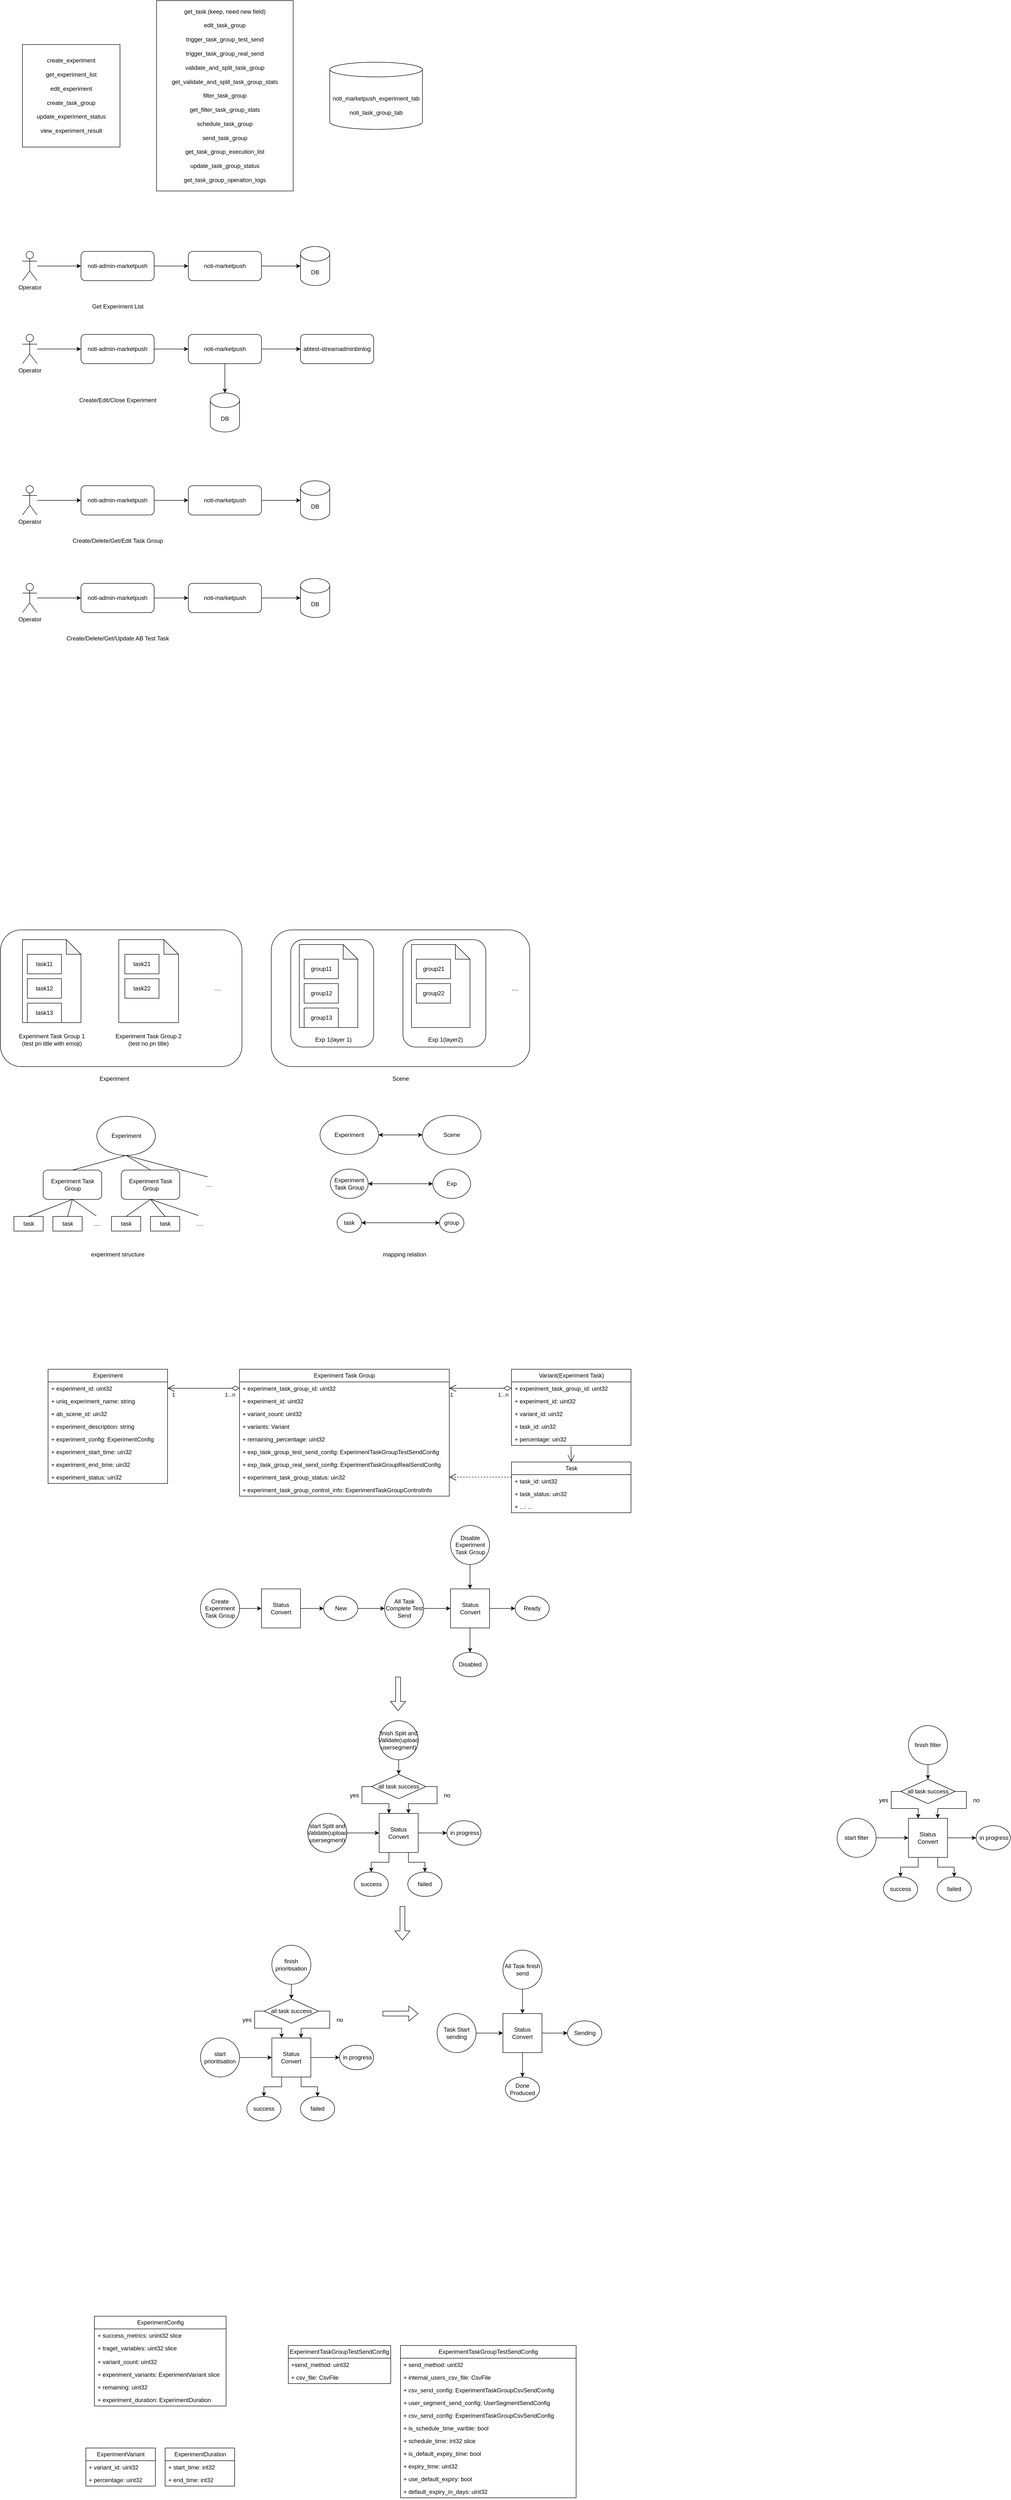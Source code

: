 <mxfile version="22.1.21" type="github">
  <diagram name="第 1 页" id="eU1CPtcxZ4fjZuy7V7a4">
    <mxGraphModel dx="1546" dy="781" grid="1" gridSize="10" guides="1" tooltips="1" connect="1" arrows="1" fold="1" page="1" pageScale="1" pageWidth="3300" pageHeight="4681" math="0" shadow="0">
      <root>
        <mxCell id="0" />
        <mxCell id="1" parent="0" />
        <mxCell id="itHvzaHbyUTomz1-z-uD-1" value="create_experiment&lt;br&gt;&lt;br&gt;get_experiment_list&lt;br&gt;&lt;br&gt;edit_experiment&lt;br&gt;&lt;br&gt;create_task_group&lt;br&gt;&lt;br&gt;update_experiment_status&lt;br&gt;&lt;br&gt;view_experiment_result" style="whiteSpace=wrap;html=1;" parent="1" vertex="1">
          <mxGeometry x="390" y="246.25" width="200" height="210" as="geometry" />
        </mxCell>
        <mxCell id="itHvzaHbyUTomz1-z-uD-2" value="get_task (keep, need new field)&lt;br&gt;&lt;br&gt;edit_task_group&lt;br&gt;&lt;br&gt;trigger_task_group_test_send&lt;br&gt;&lt;br&gt;trigger_task_group_real_send&lt;br&gt;&lt;br&gt;validate_and_split_task_group&lt;br&gt;&lt;br&gt;get_validate_and_split_task_group_stats&lt;br&gt;&lt;br&gt;filter_task_group&lt;br&gt;&lt;br&gt;get_filter_task_group_stats&lt;br&gt;&lt;br&gt;schedule_task_group&lt;br&gt;&lt;br&gt;send_task_group&lt;br&gt;&lt;br&gt;get_task_group_execution_list&lt;br&gt;&lt;br&gt;update_task_group_status&lt;br&gt;&lt;br&gt;get_task_group_operation_logs" style="whiteSpace=wrap;html=1;" parent="1" vertex="1">
          <mxGeometry x="665" y="156.25" width="280" height="390" as="geometry" />
        </mxCell>
        <mxCell id="itHvzaHbyUTomz1-z-uD-3" value="&lt;br&gt;noti_marketpush_experiment_tab&lt;br&gt;&lt;br&gt;noti_task_group_tab&lt;br&gt;" style="shape=cylinder3;whiteSpace=wrap;html=1;boundedLbl=1;backgroundOutline=1;size=15;" parent="1" vertex="1">
          <mxGeometry x="1020" y="282.5" width="190" height="137.5" as="geometry" />
        </mxCell>
        <mxCell id="itHvzaHbyUTomz1-z-uD-10" style="edgeStyle=orthogonalEdgeStyle;rounded=0;orthogonalLoop=1;jettySize=auto;html=1;entryX=0;entryY=0.5;entryDx=0;entryDy=0;" parent="1" source="itHvzaHbyUTomz1-z-uD-4" target="itHvzaHbyUTomz1-z-uD-7" edge="1">
          <mxGeometry relative="1" as="geometry" />
        </mxCell>
        <mxCell id="itHvzaHbyUTomz1-z-uD-4" value="Operator" style="shape=umlActor;verticalLabelPosition=bottom;verticalAlign=top;html=1;outlineConnect=0;" parent="1" vertex="1">
          <mxGeometry x="390" y="670" width="30" height="60" as="geometry" />
        </mxCell>
        <mxCell id="itHvzaHbyUTomz1-z-uD-11" style="edgeStyle=orthogonalEdgeStyle;rounded=0;orthogonalLoop=1;jettySize=auto;html=1;exitX=1;exitY=0.5;exitDx=0;exitDy=0;entryX=0;entryY=0.5;entryDx=0;entryDy=0;" parent="1" source="itHvzaHbyUTomz1-z-uD-7" target="itHvzaHbyUTomz1-z-uD-8" edge="1">
          <mxGeometry relative="1" as="geometry" />
        </mxCell>
        <mxCell id="itHvzaHbyUTomz1-z-uD-7" value="noti-admin-marketpush" style="rounded=1;whiteSpace=wrap;html=1;" parent="1" vertex="1">
          <mxGeometry x="510" y="670" width="150" height="60" as="geometry" />
        </mxCell>
        <mxCell id="itHvzaHbyUTomz1-z-uD-13" style="edgeStyle=orthogonalEdgeStyle;rounded=0;orthogonalLoop=1;jettySize=auto;html=1;exitX=1;exitY=0.5;exitDx=0;exitDy=0;entryX=0;entryY=0.5;entryDx=0;entryDy=0;entryPerimeter=0;" parent="1" source="itHvzaHbyUTomz1-z-uD-8" target="itHvzaHbyUTomz1-z-uD-12" edge="1">
          <mxGeometry relative="1" as="geometry" />
        </mxCell>
        <mxCell id="itHvzaHbyUTomz1-z-uD-8" value="noti-marketpush" style="rounded=1;whiteSpace=wrap;html=1;" parent="1" vertex="1">
          <mxGeometry x="730" y="670" width="150" height="60" as="geometry" />
        </mxCell>
        <mxCell id="itHvzaHbyUTomz1-z-uD-12" value="DB" style="shape=cylinder3;whiteSpace=wrap;html=1;boundedLbl=1;backgroundOutline=1;size=15;" parent="1" vertex="1">
          <mxGeometry x="960" y="660" width="60" height="80" as="geometry" />
        </mxCell>
        <mxCell id="itHvzaHbyUTomz1-z-uD-14" style="edgeStyle=orthogonalEdgeStyle;rounded=0;orthogonalLoop=1;jettySize=auto;html=1;entryX=0;entryY=0.5;entryDx=0;entryDy=0;" parent="1" source="itHvzaHbyUTomz1-z-uD-15" target="itHvzaHbyUTomz1-z-uD-17" edge="1">
          <mxGeometry relative="1" as="geometry" />
        </mxCell>
        <mxCell id="itHvzaHbyUTomz1-z-uD-15" value="Operator" style="shape=umlActor;verticalLabelPosition=bottom;verticalAlign=top;html=1;outlineConnect=0;" parent="1" vertex="1">
          <mxGeometry x="390" y="840" width="30" height="60" as="geometry" />
        </mxCell>
        <mxCell id="itHvzaHbyUTomz1-z-uD-16" style="edgeStyle=orthogonalEdgeStyle;rounded=0;orthogonalLoop=1;jettySize=auto;html=1;exitX=1;exitY=0.5;exitDx=0;exitDy=0;entryX=0;entryY=0.5;entryDx=0;entryDy=0;" parent="1" source="itHvzaHbyUTomz1-z-uD-17" target="itHvzaHbyUTomz1-z-uD-19" edge="1">
          <mxGeometry relative="1" as="geometry" />
        </mxCell>
        <mxCell id="itHvzaHbyUTomz1-z-uD-17" value="noti-admin-marketpush" style="rounded=1;whiteSpace=wrap;html=1;" parent="1" vertex="1">
          <mxGeometry x="510" y="840" width="150" height="60" as="geometry" />
        </mxCell>
        <mxCell id="itHvzaHbyUTomz1-z-uD-18" style="edgeStyle=orthogonalEdgeStyle;rounded=0;orthogonalLoop=1;jettySize=auto;html=1;exitX=1;exitY=0.5;exitDx=0;exitDy=0;entryX=0;entryY=0.5;entryDx=0;entryDy=0;entryPerimeter=0;" parent="1" source="itHvzaHbyUTomz1-z-uD-19" edge="1">
          <mxGeometry relative="1" as="geometry">
            <mxPoint x="960" y="870" as="targetPoint" />
          </mxGeometry>
        </mxCell>
        <mxCell id="itHvzaHbyUTomz1-z-uD-28" style="edgeStyle=orthogonalEdgeStyle;rounded=0;orthogonalLoop=1;jettySize=auto;html=1;entryX=0.5;entryY=0;entryDx=0;entryDy=0;entryPerimeter=0;" parent="1" source="itHvzaHbyUTomz1-z-uD-19" target="itHvzaHbyUTomz1-z-uD-27" edge="1">
          <mxGeometry relative="1" as="geometry" />
        </mxCell>
        <mxCell id="itHvzaHbyUTomz1-z-uD-19" value="noti-marketpush" style="rounded=1;whiteSpace=wrap;html=1;" parent="1" vertex="1">
          <mxGeometry x="730" y="840" width="150" height="60" as="geometry" />
        </mxCell>
        <mxCell id="itHvzaHbyUTomz1-z-uD-21" value="abtest-streamadminbinlog" style="rounded=1;whiteSpace=wrap;html=1;" parent="1" vertex="1">
          <mxGeometry x="960" y="840" width="150" height="60" as="geometry" />
        </mxCell>
        <mxCell id="itHvzaHbyUTomz1-z-uD-25" value="Get Experiment List" style="text;html=1;align=center;verticalAlign=middle;resizable=0;points=[];autosize=1;strokeColor=none;fillColor=none;" parent="1" vertex="1">
          <mxGeometry x="520" y="768" width="130" height="30" as="geometry" />
        </mxCell>
        <mxCell id="itHvzaHbyUTomz1-z-uD-26" value="Create/Edit/Close Experiment" style="text;html=1;align=center;verticalAlign=middle;resizable=0;points=[];autosize=1;strokeColor=none;fillColor=none;" parent="1" vertex="1">
          <mxGeometry x="495" y="960" width="180" height="30" as="geometry" />
        </mxCell>
        <mxCell id="itHvzaHbyUTomz1-z-uD-27" value="DB" style="shape=cylinder3;whiteSpace=wrap;html=1;boundedLbl=1;backgroundOutline=1;size=15;" parent="1" vertex="1">
          <mxGeometry x="775" y="960" width="60" height="80" as="geometry" />
        </mxCell>
        <mxCell id="itHvzaHbyUTomz1-z-uD-29" style="edgeStyle=orthogonalEdgeStyle;rounded=0;orthogonalLoop=1;jettySize=auto;html=1;entryX=0;entryY=0.5;entryDx=0;entryDy=0;" parent="1" source="itHvzaHbyUTomz1-z-uD-30" target="itHvzaHbyUTomz1-z-uD-32" edge="1">
          <mxGeometry relative="1" as="geometry" />
        </mxCell>
        <mxCell id="itHvzaHbyUTomz1-z-uD-30" value="Operator" style="shape=umlActor;verticalLabelPosition=bottom;verticalAlign=top;html=1;outlineConnect=0;" parent="1" vertex="1">
          <mxGeometry x="390" y="1150" width="30" height="60" as="geometry" />
        </mxCell>
        <mxCell id="itHvzaHbyUTomz1-z-uD-31" style="edgeStyle=orthogonalEdgeStyle;rounded=0;orthogonalLoop=1;jettySize=auto;html=1;exitX=1;exitY=0.5;exitDx=0;exitDy=0;entryX=0;entryY=0.5;entryDx=0;entryDy=0;" parent="1" source="itHvzaHbyUTomz1-z-uD-32" target="itHvzaHbyUTomz1-z-uD-34" edge="1">
          <mxGeometry relative="1" as="geometry" />
        </mxCell>
        <mxCell id="itHvzaHbyUTomz1-z-uD-32" value="noti-admin-marketpush" style="rounded=1;whiteSpace=wrap;html=1;" parent="1" vertex="1">
          <mxGeometry x="510" y="1150" width="150" height="60" as="geometry" />
        </mxCell>
        <mxCell id="itHvzaHbyUTomz1-z-uD-33" style="edgeStyle=orthogonalEdgeStyle;rounded=0;orthogonalLoop=1;jettySize=auto;html=1;exitX=1;exitY=0.5;exitDx=0;exitDy=0;entryX=0;entryY=0.5;entryDx=0;entryDy=0;entryPerimeter=0;" parent="1" source="itHvzaHbyUTomz1-z-uD-34" target="itHvzaHbyUTomz1-z-uD-35" edge="1">
          <mxGeometry relative="1" as="geometry" />
        </mxCell>
        <mxCell id="itHvzaHbyUTomz1-z-uD-34" value="noti-marketpush" style="rounded=1;whiteSpace=wrap;html=1;" parent="1" vertex="1">
          <mxGeometry x="730" y="1150" width="150" height="60" as="geometry" />
        </mxCell>
        <mxCell id="itHvzaHbyUTomz1-z-uD-35" value="DB" style="shape=cylinder3;whiteSpace=wrap;html=1;boundedLbl=1;backgroundOutline=1;size=15;" parent="1" vertex="1">
          <mxGeometry x="960" y="1140" width="60" height="80" as="geometry" />
        </mxCell>
        <mxCell id="itHvzaHbyUTomz1-z-uD-44" value="Create/Delete/Get/Edit Task Group" style="text;html=1;align=center;verticalAlign=middle;resizable=0;points=[];autosize=1;strokeColor=none;fillColor=none;" parent="1" vertex="1">
          <mxGeometry x="480" y="1248" width="210" height="30" as="geometry" />
        </mxCell>
        <mxCell id="itHvzaHbyUTomz1-z-uD-47" style="edgeStyle=orthogonalEdgeStyle;rounded=0;orthogonalLoop=1;jettySize=auto;html=1;entryX=0;entryY=0.5;entryDx=0;entryDy=0;" parent="1" source="itHvzaHbyUTomz1-z-uD-48" target="itHvzaHbyUTomz1-z-uD-50" edge="1">
          <mxGeometry relative="1" as="geometry" />
        </mxCell>
        <mxCell id="itHvzaHbyUTomz1-z-uD-48" value="Operator" style="shape=umlActor;verticalLabelPosition=bottom;verticalAlign=top;html=1;outlineConnect=0;" parent="1" vertex="1">
          <mxGeometry x="390" y="1350" width="30" height="60" as="geometry" />
        </mxCell>
        <mxCell id="itHvzaHbyUTomz1-z-uD-49" style="edgeStyle=orthogonalEdgeStyle;rounded=0;orthogonalLoop=1;jettySize=auto;html=1;exitX=1;exitY=0.5;exitDx=0;exitDy=0;entryX=0;entryY=0.5;entryDx=0;entryDy=0;" parent="1" source="itHvzaHbyUTomz1-z-uD-50" target="itHvzaHbyUTomz1-z-uD-52" edge="1">
          <mxGeometry relative="1" as="geometry" />
        </mxCell>
        <mxCell id="itHvzaHbyUTomz1-z-uD-50" value="noti-admin-marketpush" style="rounded=1;whiteSpace=wrap;html=1;" parent="1" vertex="1">
          <mxGeometry x="510" y="1350" width="150" height="60" as="geometry" />
        </mxCell>
        <mxCell id="itHvzaHbyUTomz1-z-uD-51" style="edgeStyle=orthogonalEdgeStyle;rounded=0;orthogonalLoop=1;jettySize=auto;html=1;exitX=1;exitY=0.5;exitDx=0;exitDy=0;entryX=0;entryY=0.5;entryDx=0;entryDy=0;entryPerimeter=0;" parent="1" source="itHvzaHbyUTomz1-z-uD-52" target="itHvzaHbyUTomz1-z-uD-53" edge="1">
          <mxGeometry relative="1" as="geometry" />
        </mxCell>
        <mxCell id="itHvzaHbyUTomz1-z-uD-52" value="noti-marketpush" style="rounded=1;whiteSpace=wrap;html=1;" parent="1" vertex="1">
          <mxGeometry x="730" y="1350" width="150" height="60" as="geometry" />
        </mxCell>
        <mxCell id="itHvzaHbyUTomz1-z-uD-53" value="DB" style="shape=cylinder3;whiteSpace=wrap;html=1;boundedLbl=1;backgroundOutline=1;size=15;" parent="1" vertex="1">
          <mxGeometry x="960" y="1340" width="60" height="80" as="geometry" />
        </mxCell>
        <mxCell id="itHvzaHbyUTomz1-z-uD-54" value="Create/Delete/Get/Update AB Test Task" style="text;html=1;align=center;verticalAlign=middle;resizable=0;points=[];autosize=1;strokeColor=none;fillColor=none;" parent="1" vertex="1">
          <mxGeometry x="470" y="1448" width="230" height="30" as="geometry" />
        </mxCell>
        <mxCell id="OMowEw3yxdHvXLCe_ISX-5" value="" style="rounded=1;whiteSpace=wrap;html=1;" parent="1" vertex="1">
          <mxGeometry x="345" y="2060" width="495" height="280" as="geometry" />
        </mxCell>
        <mxCell id="OMowEw3yxdHvXLCe_ISX-6" value="Experiment" style="text;html=1;align=center;verticalAlign=middle;resizable=0;points=[];autosize=1;strokeColor=none;fillColor=none;" parent="1" vertex="1">
          <mxGeometry x="537.5" y="2350" width="80" height="30" as="geometry" />
        </mxCell>
        <mxCell id="OMowEw3yxdHvXLCe_ISX-8" value="" style="rounded=1;whiteSpace=wrap;html=1;" parent="1" vertex="1">
          <mxGeometry x="900" y="2060" width="530" height="280" as="geometry" />
        </mxCell>
        <mxCell id="OMowEw3yxdHvXLCe_ISX-9" value="Scene" style="text;html=1;align=center;verticalAlign=middle;resizable=0;points=[];autosize=1;strokeColor=none;fillColor=none;" parent="1" vertex="1">
          <mxGeometry x="1135" y="2350" width="60" height="30" as="geometry" />
        </mxCell>
        <mxCell id="OMowEw3yxdHvXLCe_ISX-10" value="" style="shape=note;whiteSpace=wrap;html=1;backgroundOutline=1;darkOpacity=0.05;" parent="1" vertex="1">
          <mxGeometry x="390" y="2080" width="120" height="170" as="geometry" />
        </mxCell>
        <mxCell id="OMowEw3yxdHvXLCe_ISX-12" value="" style="shape=note;whiteSpace=wrap;html=1;backgroundOutline=1;darkOpacity=0.05;" parent="1" vertex="1">
          <mxGeometry x="587.5" y="2080" width="122.5" height="170" as="geometry" />
        </mxCell>
        <mxCell id="OMowEw3yxdHvXLCe_ISX-14" value="Experiment Task Group 1 (test pn title with emoji)" style="text;html=1;strokeColor=none;fillColor=none;align=center;verticalAlign=middle;whiteSpace=wrap;rounded=0;" parent="1" vertex="1">
          <mxGeometry x="372.5" y="2270" width="155" height="30" as="geometry" />
        </mxCell>
        <mxCell id="OMowEw3yxdHvXLCe_ISX-15" value="...." style="text;html=1;strokeColor=none;fillColor=none;align=center;verticalAlign=middle;whiteSpace=wrap;rounded=0;" parent="1" vertex="1">
          <mxGeometry x="760" y="2165" width="60" height="30" as="geometry" />
        </mxCell>
        <mxCell id="OMowEw3yxdHvXLCe_ISX-16" value="Experiment Task Group 2 (test no pn title)" style="text;html=1;strokeColor=none;fillColor=none;align=center;verticalAlign=middle;whiteSpace=wrap;rounded=0;" parent="1" vertex="1">
          <mxGeometry x="571.25" y="2270" width="155" height="30" as="geometry" />
        </mxCell>
        <mxCell id="OMowEw3yxdHvXLCe_ISX-18" value="task11" style="rounded=0;whiteSpace=wrap;html=1;" parent="1" vertex="1">
          <mxGeometry x="400" y="2110" width="70" height="40" as="geometry" />
        </mxCell>
        <mxCell id="OMowEw3yxdHvXLCe_ISX-19" value="task12" style="rounded=0;whiteSpace=wrap;html=1;" parent="1" vertex="1">
          <mxGeometry x="400" y="2160" width="70" height="40" as="geometry" />
        </mxCell>
        <mxCell id="OMowEw3yxdHvXLCe_ISX-20" value="task13" style="rounded=0;whiteSpace=wrap;html=1;" parent="1" vertex="1">
          <mxGeometry x="400" y="2210" width="70" height="40" as="geometry" />
        </mxCell>
        <mxCell id="OMowEw3yxdHvXLCe_ISX-21" value="task21" style="rounded=0;whiteSpace=wrap;html=1;" parent="1" vertex="1">
          <mxGeometry x="600" y="2110" width="70" height="40" as="geometry" />
        </mxCell>
        <mxCell id="OMowEw3yxdHvXLCe_ISX-22" value="task22" style="rounded=0;whiteSpace=wrap;html=1;" parent="1" vertex="1">
          <mxGeometry x="600" y="2160" width="70" height="40" as="geometry" />
        </mxCell>
        <mxCell id="OMowEw3yxdHvXLCe_ISX-34" value="...." style="text;html=1;strokeColor=none;fillColor=none;align=center;verticalAlign=middle;whiteSpace=wrap;rounded=0;" parent="1" vertex="1">
          <mxGeometry x="1370" y="2165" width="60" height="30" as="geometry" />
        </mxCell>
        <mxCell id="OMowEw3yxdHvXLCe_ISX-35" value="" style="rounded=1;whiteSpace=wrap;html=1;" parent="1" vertex="1">
          <mxGeometry x="940" y="2080" width="170" height="220" as="geometry" />
        </mxCell>
        <mxCell id="OMowEw3yxdHvXLCe_ISX-24" value="" style="shape=note;whiteSpace=wrap;html=1;backgroundOutline=1;darkOpacity=0.05;" parent="1" vertex="1">
          <mxGeometry x="957.5" y="2090" width="120" height="170" as="geometry" />
        </mxCell>
        <mxCell id="OMowEw3yxdHvXLCe_ISX-28" value="group11" style="rounded=0;whiteSpace=wrap;html=1;" parent="1" vertex="1">
          <mxGeometry x="967.5" y="2120" width="70" height="40" as="geometry" />
        </mxCell>
        <mxCell id="OMowEw3yxdHvXLCe_ISX-29" value="group12" style="rounded=0;whiteSpace=wrap;html=1;" parent="1" vertex="1">
          <mxGeometry x="967.5" y="2170" width="70" height="40" as="geometry" />
        </mxCell>
        <mxCell id="OMowEw3yxdHvXLCe_ISX-30" value="group13" style="rounded=0;whiteSpace=wrap;html=1;" parent="1" vertex="1">
          <mxGeometry x="967.5" y="2220" width="70" height="40" as="geometry" />
        </mxCell>
        <mxCell id="OMowEw3yxdHvXLCe_ISX-37" value="Exp 1(layer 1)" style="text;html=1;strokeColor=none;fillColor=none;align=center;verticalAlign=middle;whiteSpace=wrap;rounded=0;" parent="1" vertex="1">
          <mxGeometry x="985" y="2270" width="85" height="30" as="geometry" />
        </mxCell>
        <mxCell id="OMowEw3yxdHvXLCe_ISX-39" value="" style="rounded=1;whiteSpace=wrap;html=1;" parent="1" vertex="1">
          <mxGeometry x="1170" y="2080" width="170" height="220" as="geometry" />
        </mxCell>
        <mxCell id="OMowEw3yxdHvXLCe_ISX-40" value="" style="shape=note;whiteSpace=wrap;html=1;backgroundOutline=1;darkOpacity=0.05;" parent="1" vertex="1">
          <mxGeometry x="1187.5" y="2090" width="120" height="170" as="geometry" />
        </mxCell>
        <mxCell id="OMowEw3yxdHvXLCe_ISX-41" value="group21" style="rounded=0;whiteSpace=wrap;html=1;" parent="1" vertex="1">
          <mxGeometry x="1197.5" y="2120" width="70" height="40" as="geometry" />
        </mxCell>
        <mxCell id="OMowEw3yxdHvXLCe_ISX-42" value="group22" style="rounded=0;whiteSpace=wrap;html=1;" parent="1" vertex="1">
          <mxGeometry x="1197.5" y="2170" width="70" height="40" as="geometry" />
        </mxCell>
        <mxCell id="OMowEw3yxdHvXLCe_ISX-44" value="Exp 1(layer2)" style="text;html=1;strokeColor=none;fillColor=none;align=center;verticalAlign=middle;whiteSpace=wrap;rounded=0;" parent="1" vertex="1">
          <mxGeometry x="1215" y="2270" width="85" height="30" as="geometry" />
        </mxCell>
        <mxCell id="OMowEw3yxdHvXLCe_ISX-45" value="Experiment" style="ellipse;whiteSpace=wrap;html=1;" parent="1" vertex="1">
          <mxGeometry x="1000" y="2440" width="120" height="80" as="geometry" />
        </mxCell>
        <mxCell id="OMowEw3yxdHvXLCe_ISX-46" value="Scene" style="ellipse;whiteSpace=wrap;html=1;" parent="1" vertex="1">
          <mxGeometry x="1210" y="2440" width="120" height="80" as="geometry" />
        </mxCell>
        <mxCell id="OMowEw3yxdHvXLCe_ISX-47" value="Experiment Task Group" style="ellipse;whiteSpace=wrap;html=1;" parent="1" vertex="1">
          <mxGeometry x="1021.25" y="2550" width="77.5" height="60" as="geometry" />
        </mxCell>
        <mxCell id="OMowEw3yxdHvXLCe_ISX-49" value="Exp" style="ellipse;whiteSpace=wrap;html=1;" parent="1" vertex="1">
          <mxGeometry x="1231.25" y="2550" width="77.5" height="60" as="geometry" />
        </mxCell>
        <mxCell id="OMowEw3yxdHvXLCe_ISX-50" value="task" style="ellipse;whiteSpace=wrap;html=1;" parent="1" vertex="1">
          <mxGeometry x="1035" y="2640" width="50" height="40" as="geometry" />
        </mxCell>
        <mxCell id="OMowEw3yxdHvXLCe_ISX-51" value="group" style="ellipse;whiteSpace=wrap;html=1;" parent="1" vertex="1">
          <mxGeometry x="1245" y="2640" width="50" height="40" as="geometry" />
        </mxCell>
        <mxCell id="OMowEw3yxdHvXLCe_ISX-52" value="" style="endArrow=classic;startArrow=classic;html=1;rounded=0;entryX=0;entryY=0.5;entryDx=0;entryDy=0;exitX=1;exitY=0.5;exitDx=0;exitDy=0;" parent="1" source="OMowEw3yxdHvXLCe_ISX-45" target="OMowEw3yxdHvXLCe_ISX-46" edge="1">
          <mxGeometry width="50" height="50" relative="1" as="geometry">
            <mxPoint x="1070" y="2460" as="sourcePoint" />
            <mxPoint x="1120" y="2410" as="targetPoint" />
          </mxGeometry>
        </mxCell>
        <mxCell id="OMowEw3yxdHvXLCe_ISX-54" value="" style="endArrow=classic;startArrow=classic;html=1;rounded=0;entryX=0;entryY=0.5;entryDx=0;entryDy=0;exitX=1;exitY=0.5;exitDx=0;exitDy=0;" parent="1" source="OMowEw3yxdHvXLCe_ISX-47" target="OMowEw3yxdHvXLCe_ISX-49" edge="1">
          <mxGeometry width="50" height="50" relative="1" as="geometry">
            <mxPoint x="1130" y="2490" as="sourcePoint" />
            <mxPoint x="1220" y="2490" as="targetPoint" />
          </mxGeometry>
        </mxCell>
        <mxCell id="OMowEw3yxdHvXLCe_ISX-55" value="" style="endArrow=classic;startArrow=classic;html=1;rounded=0;entryX=0;entryY=0.5;entryDx=0;entryDy=0;exitX=1;exitY=0.5;exitDx=0;exitDy=0;" parent="1" source="OMowEw3yxdHvXLCe_ISX-50" target="OMowEw3yxdHvXLCe_ISX-51" edge="1">
          <mxGeometry width="50" height="50" relative="1" as="geometry">
            <mxPoint x="1109" y="2590" as="sourcePoint" />
            <mxPoint x="1241" y="2590" as="targetPoint" />
          </mxGeometry>
        </mxCell>
        <mxCell id="OMowEw3yxdHvXLCe_ISX-56" value="mapping relation" style="text;html=1;align=center;verticalAlign=middle;resizable=0;points=[];autosize=1;strokeColor=none;fillColor=none;" parent="1" vertex="1">
          <mxGeometry x="1117.5" y="2710" width="110" height="30" as="geometry" />
        </mxCell>
        <mxCell id="Azt6U8zKA7J9k8M9SDQc-39" value="Experiment" style="swimlane;fontStyle=0;childLayout=stackLayout;horizontal=1;startSize=26;fillColor=none;horizontalStack=0;resizeParent=1;resizeParentMax=0;resizeLast=0;collapsible=1;marginBottom=0;whiteSpace=wrap;html=1;" parent="1" vertex="1">
          <mxGeometry x="442.5" y="2960" width="245" height="234" as="geometry" />
        </mxCell>
        <mxCell id="Azt6U8zKA7J9k8M9SDQc-40" value="+ experiment_id: uint32" style="text;strokeColor=none;fillColor=none;align=left;verticalAlign=top;spacingLeft=4;spacingRight=4;overflow=hidden;rotatable=0;points=[[0,0.5],[1,0.5]];portConstraint=eastwest;whiteSpace=wrap;html=1;" parent="Azt6U8zKA7J9k8M9SDQc-39" vertex="1">
          <mxGeometry y="26" width="245" height="26" as="geometry" />
        </mxCell>
        <mxCell id="Azt6U8zKA7J9k8M9SDQc-41" value="+ uniq_experiment_name: string" style="text;strokeColor=none;fillColor=none;align=left;verticalAlign=top;spacingLeft=4;spacingRight=4;overflow=hidden;rotatable=0;points=[[0,0.5],[1,0.5]];portConstraint=eastwest;whiteSpace=wrap;html=1;" parent="Azt6U8zKA7J9k8M9SDQc-39" vertex="1">
          <mxGeometry y="52" width="245" height="26" as="geometry" />
        </mxCell>
        <mxCell id="Azt6U8zKA7J9k8M9SDQc-42" value="+ ab_scene_id: uin32" style="text;strokeColor=none;fillColor=none;align=left;verticalAlign=top;spacingLeft=4;spacingRight=4;overflow=hidden;rotatable=0;points=[[0,0.5],[1,0.5]];portConstraint=eastwest;whiteSpace=wrap;html=1;" parent="Azt6U8zKA7J9k8M9SDQc-39" vertex="1">
          <mxGeometry y="78" width="245" height="26" as="geometry" />
        </mxCell>
        <mxCell id="Azt6U8zKA7J9k8M9SDQc-43" value="+ experiment_description: string" style="text;strokeColor=none;fillColor=none;align=left;verticalAlign=top;spacingLeft=4;spacingRight=4;overflow=hidden;rotatable=0;points=[[0,0.5],[1,0.5]];portConstraint=eastwest;whiteSpace=wrap;html=1;" parent="Azt6U8zKA7J9k8M9SDQc-39" vertex="1">
          <mxGeometry y="104" width="245" height="26" as="geometry" />
        </mxCell>
        <mxCell id="Azt6U8zKA7J9k8M9SDQc-44" value="+ experiment_config: ExperimentConfig" style="text;strokeColor=none;fillColor=none;align=left;verticalAlign=top;spacingLeft=4;spacingRight=4;overflow=hidden;rotatable=0;points=[[0,0.5],[1,0.5]];portConstraint=eastwest;whiteSpace=wrap;html=1;" parent="Azt6U8zKA7J9k8M9SDQc-39" vertex="1">
          <mxGeometry y="130" width="245" height="26" as="geometry" />
        </mxCell>
        <mxCell id="Azt6U8zKA7J9k8M9SDQc-45" value="+ experiment_start_time: uin32" style="text;strokeColor=none;fillColor=none;align=left;verticalAlign=top;spacingLeft=4;spacingRight=4;overflow=hidden;rotatable=0;points=[[0,0.5],[1,0.5]];portConstraint=eastwest;whiteSpace=wrap;html=1;" parent="Azt6U8zKA7J9k8M9SDQc-39" vertex="1">
          <mxGeometry y="156" width="245" height="26" as="geometry" />
        </mxCell>
        <mxCell id="Z5vKdU4voezm0_Pw3Y0g-4" value="+ experiment_end_time: uin32" style="text;strokeColor=none;fillColor=none;align=left;verticalAlign=top;spacingLeft=4;spacingRight=4;overflow=hidden;rotatable=0;points=[[0,0.5],[1,0.5]];portConstraint=eastwest;whiteSpace=wrap;html=1;" vertex="1" parent="Azt6U8zKA7J9k8M9SDQc-39">
          <mxGeometry y="182" width="245" height="26" as="geometry" />
        </mxCell>
        <mxCell id="Z5vKdU4voezm0_Pw3Y0g-5" value="+ experiment_status: uin32" style="text;strokeColor=none;fillColor=none;align=left;verticalAlign=top;spacingLeft=4;spacingRight=4;overflow=hidden;rotatable=0;points=[[0,0.5],[1,0.5]];portConstraint=eastwest;whiteSpace=wrap;html=1;" vertex="1" parent="Azt6U8zKA7J9k8M9SDQc-39">
          <mxGeometry y="208" width="245" height="26" as="geometry" />
        </mxCell>
        <mxCell id="Azt6U8zKA7J9k8M9SDQc-47" value="Experiment Task Group" style="swimlane;fontStyle=0;childLayout=stackLayout;horizontal=1;startSize=26;fillColor=none;horizontalStack=0;resizeParent=1;resizeParentMax=0;resizeLast=0;collapsible=1;marginBottom=0;whiteSpace=wrap;html=1;" parent="1" vertex="1">
          <mxGeometry x="835" y="2960" width="430" height="260" as="geometry" />
        </mxCell>
        <mxCell id="Azt6U8zKA7J9k8M9SDQc-48" value="+ experiment_task_group_id: uint32" style="text;strokeColor=none;fillColor=none;align=left;verticalAlign=top;spacingLeft=4;spacingRight=4;overflow=hidden;rotatable=0;points=[[0,0.5],[1,0.5]];portConstraint=eastwest;whiteSpace=wrap;html=1;" parent="Azt6U8zKA7J9k8M9SDQc-47" vertex="1">
          <mxGeometry y="26" width="430" height="26" as="geometry" />
        </mxCell>
        <mxCell id="Azt6U8zKA7J9k8M9SDQc-54" value="+ experiment_id: uint32" style="text;strokeColor=none;fillColor=none;align=left;verticalAlign=top;spacingLeft=4;spacingRight=4;overflow=hidden;rotatable=0;points=[[0,0.5],[1,0.5]];portConstraint=eastwest;whiteSpace=wrap;html=1;" parent="Azt6U8zKA7J9k8M9SDQc-47" vertex="1">
          <mxGeometry y="52" width="430" height="26" as="geometry" />
        </mxCell>
        <mxCell id="Azt6U8zKA7J9k8M9SDQc-49" value="+ variant_count: uint32" style="text;strokeColor=none;fillColor=none;align=left;verticalAlign=top;spacingLeft=4;spacingRight=4;overflow=hidden;rotatable=0;points=[[0,0.5],[1,0.5]];portConstraint=eastwest;whiteSpace=wrap;html=1;" parent="Azt6U8zKA7J9k8M9SDQc-47" vertex="1">
          <mxGeometry y="78" width="430" height="26" as="geometry" />
        </mxCell>
        <mxCell id="Azt6U8zKA7J9k8M9SDQc-50" value="+ variants: Variant" style="text;strokeColor=none;fillColor=none;align=left;verticalAlign=top;spacingLeft=4;spacingRight=4;overflow=hidden;rotatable=0;points=[[0,0.5],[1,0.5]];portConstraint=eastwest;whiteSpace=wrap;html=1;" parent="Azt6U8zKA7J9k8M9SDQc-47" vertex="1">
          <mxGeometry y="104" width="430" height="26" as="geometry" />
        </mxCell>
        <mxCell id="Azt6U8zKA7J9k8M9SDQc-51" value="+ remaining_percentage: uint32" style="text;strokeColor=none;fillColor=none;align=left;verticalAlign=top;spacingLeft=4;spacingRight=4;overflow=hidden;rotatable=0;points=[[0,0.5],[1,0.5]];portConstraint=eastwest;whiteSpace=wrap;html=1;" parent="Azt6U8zKA7J9k8M9SDQc-47" vertex="1">
          <mxGeometry y="130" width="430" height="26" as="geometry" />
        </mxCell>
        <mxCell id="Azt6U8zKA7J9k8M9SDQc-52" value="+ exp_task_group_test_send_config:&amp;nbsp;ExperimentTaskGroupTestSendConfig" style="text;strokeColor=none;fillColor=none;align=left;verticalAlign=top;spacingLeft=4;spacingRight=4;overflow=hidden;rotatable=0;points=[[0,0.5],[1,0.5]];portConstraint=eastwest;whiteSpace=wrap;html=1;" parent="Azt6U8zKA7J9k8M9SDQc-47" vertex="1">
          <mxGeometry y="156" width="430" height="26" as="geometry" />
        </mxCell>
        <mxCell id="Azt6U8zKA7J9k8M9SDQc-55" value="+ exp_task_group_real_send_config:&amp;nbsp;ExperimentTaskGroupRealSendConfig" style="text;strokeColor=none;fillColor=none;align=left;verticalAlign=top;spacingLeft=4;spacingRight=4;overflow=hidden;rotatable=0;points=[[0,0.5],[1,0.5]];portConstraint=eastwest;whiteSpace=wrap;html=1;" parent="Azt6U8zKA7J9k8M9SDQc-47" vertex="1">
          <mxGeometry y="182" width="430" height="26" as="geometry" />
        </mxCell>
        <mxCell id="Azt6U8zKA7J9k8M9SDQc-53" value="+ experiment_task_group_status: uin32" style="text;strokeColor=none;fillColor=none;align=left;verticalAlign=top;spacingLeft=4;spacingRight=4;overflow=hidden;rotatable=0;points=[[0,0.5],[1,0.5]];portConstraint=eastwest;whiteSpace=wrap;html=1;" parent="Azt6U8zKA7J9k8M9SDQc-47" vertex="1">
          <mxGeometry y="208" width="430" height="26" as="geometry" />
        </mxCell>
        <mxCell id="Azt6U8zKA7J9k8M9SDQc-111" value="+ experiment_task_group_control_info: ExperimentTaskGroupControlInfo" style="text;strokeColor=none;fillColor=none;align=left;verticalAlign=top;spacingLeft=4;spacingRight=4;overflow=hidden;rotatable=0;points=[[0,0.5],[1,0.5]];portConstraint=eastwest;whiteSpace=wrap;html=1;" parent="Azt6U8zKA7J9k8M9SDQc-47" vertex="1">
          <mxGeometry y="234" width="430" height="26" as="geometry" />
        </mxCell>
        <mxCell id="Azt6U8zKA7J9k8M9SDQc-56" value="Variant(Experiment Task)" style="swimlane;fontStyle=0;childLayout=stackLayout;horizontal=1;startSize=26;fillColor=none;horizontalStack=0;resizeParent=1;resizeParentMax=0;resizeLast=0;collapsible=1;marginBottom=0;whiteSpace=wrap;html=1;" parent="1" vertex="1">
          <mxGeometry x="1392.5" y="2960" width="245" height="156" as="geometry" />
        </mxCell>
        <mxCell id="Azt6U8zKA7J9k8M9SDQc-57" value="+ experiment_task_group_id: uint32" style="text;strokeColor=none;fillColor=none;align=left;verticalAlign=top;spacingLeft=4;spacingRight=4;overflow=hidden;rotatable=0;points=[[0,0.5],[1,0.5]];portConstraint=eastwest;whiteSpace=wrap;html=1;" parent="Azt6U8zKA7J9k8M9SDQc-56" vertex="1">
          <mxGeometry y="26" width="245" height="26" as="geometry" />
        </mxCell>
        <mxCell id="Azt6U8zKA7J9k8M9SDQc-126" value="+ experiment_id: uint32" style="text;strokeColor=none;fillColor=none;align=left;verticalAlign=top;spacingLeft=4;spacingRight=4;overflow=hidden;rotatable=0;points=[[0,0.5],[1,0.5]];portConstraint=eastwest;whiteSpace=wrap;html=1;" parent="Azt6U8zKA7J9k8M9SDQc-56" vertex="1">
          <mxGeometry y="52" width="245" height="26" as="geometry" />
        </mxCell>
        <mxCell id="Azt6U8zKA7J9k8M9SDQc-58" value="+ variant_id: uin32" style="text;strokeColor=none;fillColor=none;align=left;verticalAlign=top;spacingLeft=4;spacingRight=4;overflow=hidden;rotatable=0;points=[[0,0.5],[1,0.5]];portConstraint=eastwest;whiteSpace=wrap;html=1;" parent="Azt6U8zKA7J9k8M9SDQc-56" vertex="1">
          <mxGeometry y="78" width="245" height="26" as="geometry" />
        </mxCell>
        <mxCell id="Azt6U8zKA7J9k8M9SDQc-59" value="+ task_id: uin32" style="text;strokeColor=none;fillColor=none;align=left;verticalAlign=top;spacingLeft=4;spacingRight=4;overflow=hidden;rotatable=0;points=[[0,0.5],[1,0.5]];portConstraint=eastwest;whiteSpace=wrap;html=1;" parent="Azt6U8zKA7J9k8M9SDQc-56" vertex="1">
          <mxGeometry y="104" width="245" height="26" as="geometry" />
        </mxCell>
        <mxCell id="Azt6U8zKA7J9k8M9SDQc-60" value="+ percentage: uin32" style="text;strokeColor=none;fillColor=none;align=left;verticalAlign=top;spacingLeft=4;spacingRight=4;overflow=hidden;rotatable=0;points=[[0,0.5],[1,0.5]];portConstraint=eastwest;whiteSpace=wrap;html=1;" parent="Azt6U8zKA7J9k8M9SDQc-56" vertex="1">
          <mxGeometry y="130" width="245" height="26" as="geometry" />
        </mxCell>
        <mxCell id="Azt6U8zKA7J9k8M9SDQc-66" value="" style="endArrow=open;html=1;endSize=12;startArrow=diamondThin;startSize=14;startFill=0;edgeStyle=orthogonalEdgeStyle;rounded=0;entryX=1;entryY=0.5;entryDx=0;entryDy=0;exitX=0;exitY=0.5;exitDx=0;exitDy=0;" parent="1" source="Azt6U8zKA7J9k8M9SDQc-48" target="Azt6U8zKA7J9k8M9SDQc-40" edge="1">
          <mxGeometry relative="1" as="geometry">
            <mxPoint x="792.5" y="2970" as="sourcePoint" />
            <mxPoint x="952.5" y="2970" as="targetPoint" />
          </mxGeometry>
        </mxCell>
        <mxCell id="Azt6U8zKA7J9k8M9SDQc-67" value="1...n" style="edgeLabel;resizable=0;html=1;align=left;verticalAlign=top;" parent="Azt6U8zKA7J9k8M9SDQc-66" connectable="0" vertex="1">
          <mxGeometry x="-1" relative="1" as="geometry">
            <mxPoint x="-32" as="offset" />
          </mxGeometry>
        </mxCell>
        <mxCell id="Azt6U8zKA7J9k8M9SDQc-68" value="1" style="edgeLabel;resizable=0;html=1;align=right;verticalAlign=top;" parent="Azt6U8zKA7J9k8M9SDQc-66" connectable="0" vertex="1">
          <mxGeometry x="1" relative="1" as="geometry">
            <mxPoint x="16" as="offset" />
          </mxGeometry>
        </mxCell>
        <mxCell id="Azt6U8zKA7J9k8M9SDQc-69" value="" style="endArrow=open;html=1;endSize=12;startArrow=diamondThin;startSize=14;startFill=0;edgeStyle=orthogonalEdgeStyle;rounded=0;entryX=1;entryY=0.5;entryDx=0;entryDy=0;exitX=0;exitY=0.5;exitDx=0;exitDy=0;" parent="1" source="Azt6U8zKA7J9k8M9SDQc-57" target="Azt6U8zKA7J9k8M9SDQc-48" edge="1">
          <mxGeometry relative="1" as="geometry">
            <mxPoint x="845.5" y="3009" as="sourcePoint" />
            <mxPoint x="697.5" y="3009" as="targetPoint" />
          </mxGeometry>
        </mxCell>
        <mxCell id="Azt6U8zKA7J9k8M9SDQc-70" value="1...n" style="edgeLabel;resizable=0;html=1;align=left;verticalAlign=top;" parent="Azt6U8zKA7J9k8M9SDQc-69" connectable="0" vertex="1">
          <mxGeometry x="-1" relative="1" as="geometry">
            <mxPoint x="-30" as="offset" />
          </mxGeometry>
        </mxCell>
        <mxCell id="Azt6U8zKA7J9k8M9SDQc-71" value="1" style="edgeLabel;resizable=0;html=1;align=right;verticalAlign=top;" parent="Azt6U8zKA7J9k8M9SDQc-69" connectable="0" vertex="1">
          <mxGeometry x="1" relative="1" as="geometry">
            <mxPoint x="8" as="offset" />
          </mxGeometry>
        </mxCell>
        <mxCell id="Azt6U8zKA7J9k8M9SDQc-75" value="ExperimentConfig" style="swimlane;fontStyle=0;childLayout=stackLayout;horizontal=1;startSize=26;fillColor=none;horizontalStack=0;resizeParent=1;resizeParentMax=0;resizeLast=0;collapsible=1;marginBottom=0;whiteSpace=wrap;html=1;" parent="1" vertex="1">
          <mxGeometry x="537.5" y="4900" width="270" height="184" as="geometry" />
        </mxCell>
        <mxCell id="Azt6U8zKA7J9k8M9SDQc-76" value="+ success_metrics: unint32 slice" style="text;strokeColor=none;fillColor=none;align=left;verticalAlign=top;spacingLeft=4;spacingRight=4;overflow=hidden;rotatable=0;points=[[0,0.5],[1,0.5]];portConstraint=eastwest;whiteSpace=wrap;html=1;" parent="Azt6U8zKA7J9k8M9SDQc-75" vertex="1">
          <mxGeometry y="26" width="270" height="26" as="geometry" />
        </mxCell>
        <mxCell id="Azt6U8zKA7J9k8M9SDQc-77" value="+ traget_variables: uint32 slice" style="text;strokeColor=none;fillColor=none;align=left;verticalAlign=top;spacingLeft=4;spacingRight=4;overflow=hidden;rotatable=0;points=[[0,0.5],[1,0.5]];portConstraint=eastwest;whiteSpace=wrap;html=1;" parent="Azt6U8zKA7J9k8M9SDQc-75" vertex="1">
          <mxGeometry y="52" width="270" height="28" as="geometry" />
        </mxCell>
        <mxCell id="Azt6U8zKA7J9k8M9SDQc-78" value="+ variant_count: uint32" style="text;strokeColor=none;fillColor=none;align=left;verticalAlign=top;spacingLeft=4;spacingRight=4;overflow=hidden;rotatable=0;points=[[0,0.5],[1,0.5]];portConstraint=eastwest;whiteSpace=wrap;html=1;" parent="Azt6U8zKA7J9k8M9SDQc-75" vertex="1">
          <mxGeometry y="80" width="270" height="26" as="geometry" />
        </mxCell>
        <mxCell id="Azt6U8zKA7J9k8M9SDQc-90" value="+ experiment_variants: ExperimentVariant slice" style="text;strokeColor=none;fillColor=none;align=left;verticalAlign=top;spacingLeft=4;spacingRight=4;overflow=hidden;rotatable=0;points=[[0,0.5],[1,0.5]];portConstraint=eastwest;whiteSpace=wrap;html=1;" parent="Azt6U8zKA7J9k8M9SDQc-75" vertex="1">
          <mxGeometry y="106" width="270" height="26" as="geometry" />
        </mxCell>
        <mxCell id="Azt6U8zKA7J9k8M9SDQc-91" value="+ remaining: uint32" style="text;strokeColor=none;fillColor=none;align=left;verticalAlign=top;spacingLeft=4;spacingRight=4;overflow=hidden;rotatable=0;points=[[0,0.5],[1,0.5]];portConstraint=eastwest;whiteSpace=wrap;html=1;" parent="Azt6U8zKA7J9k8M9SDQc-75" vertex="1">
          <mxGeometry y="132" width="270" height="26" as="geometry" />
        </mxCell>
        <mxCell id="Azt6U8zKA7J9k8M9SDQc-92" value="+ experiment_duration: ExperimentDuration" style="text;strokeColor=none;fillColor=none;align=left;verticalAlign=top;spacingLeft=4;spacingRight=4;overflow=hidden;rotatable=0;points=[[0,0.5],[1,0.5]];portConstraint=eastwest;whiteSpace=wrap;html=1;" parent="Azt6U8zKA7J9k8M9SDQc-75" vertex="1">
          <mxGeometry y="158" width="270" height="26" as="geometry" />
        </mxCell>
        <mxCell id="Azt6U8zKA7J9k8M9SDQc-79" value="ExperimentTaskGroupTestSendConfig" style="swimlane;fontStyle=0;childLayout=stackLayout;horizontal=1;startSize=26;fillColor=none;horizontalStack=0;resizeParent=1;resizeParentMax=0;resizeLast=0;collapsible=1;marginBottom=0;whiteSpace=wrap;html=1;" parent="1" vertex="1">
          <mxGeometry x="935" y="4960" width="210" height="78" as="geometry" />
        </mxCell>
        <mxCell id="Azt6U8zKA7J9k8M9SDQc-80" value="+send_method: uint32" style="text;strokeColor=none;fillColor=none;align=left;verticalAlign=top;spacingLeft=4;spacingRight=4;overflow=hidden;rotatable=0;points=[[0,0.5],[1,0.5]];portConstraint=eastwest;whiteSpace=wrap;html=1;" parent="Azt6U8zKA7J9k8M9SDQc-79" vertex="1">
          <mxGeometry y="26" width="210" height="26" as="geometry" />
        </mxCell>
        <mxCell id="Azt6U8zKA7J9k8M9SDQc-81" value="+ csv_file: CsvFile" style="text;strokeColor=none;fillColor=none;align=left;verticalAlign=top;spacingLeft=4;spacingRight=4;overflow=hidden;rotatable=0;points=[[0,0.5],[1,0.5]];portConstraint=eastwest;whiteSpace=wrap;html=1;" parent="Azt6U8zKA7J9k8M9SDQc-79" vertex="1">
          <mxGeometry y="52" width="210" height="26" as="geometry" />
        </mxCell>
        <mxCell id="Azt6U8zKA7J9k8M9SDQc-83" value="ExperimentTaskGroupTestSendConfig" style="swimlane;fontStyle=0;childLayout=stackLayout;horizontal=1;startSize=26;fillColor=none;horizontalStack=0;resizeParent=1;resizeParentMax=0;resizeLast=0;collapsible=1;marginBottom=0;whiteSpace=wrap;html=1;" parent="1" vertex="1">
          <mxGeometry x="1165" y="4960" width="360" height="312" as="geometry" />
        </mxCell>
        <mxCell id="Azt6U8zKA7J9k8M9SDQc-84" value="+ send_method: uint32" style="text;strokeColor=none;fillColor=none;align=left;verticalAlign=top;spacingLeft=4;spacingRight=4;overflow=hidden;rotatable=0;points=[[0,0.5],[1,0.5]];portConstraint=eastwest;whiteSpace=wrap;html=1;" parent="Azt6U8zKA7J9k8M9SDQc-83" vertex="1">
          <mxGeometry y="26" width="360" height="26" as="geometry" />
        </mxCell>
        <mxCell id="Azt6U8zKA7J9k8M9SDQc-85" value="+ internal_users_csv_file: CsvFile" style="text;strokeColor=none;fillColor=none;align=left;verticalAlign=top;spacingLeft=4;spacingRight=4;overflow=hidden;rotatable=0;points=[[0,0.5],[1,0.5]];portConstraint=eastwest;whiteSpace=wrap;html=1;" parent="Azt6U8zKA7J9k8M9SDQc-83" vertex="1">
          <mxGeometry y="52" width="360" height="26" as="geometry" />
        </mxCell>
        <mxCell id="Azt6U8zKA7J9k8M9SDQc-86" value="+ csv_send_config: ExperimentTaskGroupCsvSendConfig" style="text;strokeColor=none;fillColor=none;align=left;verticalAlign=top;spacingLeft=4;spacingRight=4;overflow=hidden;rotatable=0;points=[[0,0.5],[1,0.5]];portConstraint=eastwest;whiteSpace=wrap;html=1;" parent="Azt6U8zKA7J9k8M9SDQc-83" vertex="1">
          <mxGeometry y="78" width="360" height="26" as="geometry" />
        </mxCell>
        <mxCell id="Azt6U8zKA7J9k8M9SDQc-103" value="+ user_segment_send_config: UserSegmentSendConfig" style="text;strokeColor=none;fillColor=none;align=left;verticalAlign=top;spacingLeft=4;spacingRight=4;overflow=hidden;rotatable=0;points=[[0,0.5],[1,0.5]];portConstraint=eastwest;whiteSpace=wrap;html=1;" parent="Azt6U8zKA7J9k8M9SDQc-83" vertex="1">
          <mxGeometry y="104" width="360" height="26" as="geometry" />
        </mxCell>
        <mxCell id="Azt6U8zKA7J9k8M9SDQc-104" value="+ csv_send_config: ExperimentTaskGroupCsvSendConfig" style="text;strokeColor=none;fillColor=none;align=left;verticalAlign=top;spacingLeft=4;spacingRight=4;overflow=hidden;rotatable=0;points=[[0,0.5],[1,0.5]];portConstraint=eastwest;whiteSpace=wrap;html=1;" parent="Azt6U8zKA7J9k8M9SDQc-83" vertex="1">
          <mxGeometry y="130" width="360" height="26" as="geometry" />
        </mxCell>
        <mxCell id="Azt6U8zKA7J9k8M9SDQc-105" value="+ is_schedule_time_varible: bool" style="text;strokeColor=none;fillColor=none;align=left;verticalAlign=top;spacingLeft=4;spacingRight=4;overflow=hidden;rotatable=0;points=[[0,0.5],[1,0.5]];portConstraint=eastwest;whiteSpace=wrap;html=1;" parent="Azt6U8zKA7J9k8M9SDQc-83" vertex="1">
          <mxGeometry y="156" width="360" height="26" as="geometry" />
        </mxCell>
        <mxCell id="Azt6U8zKA7J9k8M9SDQc-106" value="+ schedule_time: int32 slice" style="text;strokeColor=none;fillColor=none;align=left;verticalAlign=top;spacingLeft=4;spacingRight=4;overflow=hidden;rotatable=0;points=[[0,0.5],[1,0.5]];portConstraint=eastwest;whiteSpace=wrap;html=1;" parent="Azt6U8zKA7J9k8M9SDQc-83" vertex="1">
          <mxGeometry y="182" width="360" height="26" as="geometry" />
        </mxCell>
        <mxCell id="Azt6U8zKA7J9k8M9SDQc-107" value="+ is_default_expiry_time: bool" style="text;strokeColor=none;fillColor=none;align=left;verticalAlign=top;spacingLeft=4;spacingRight=4;overflow=hidden;rotatable=0;points=[[0,0.5],[1,0.5]];portConstraint=eastwest;whiteSpace=wrap;html=1;" parent="Azt6U8zKA7J9k8M9SDQc-83" vertex="1">
          <mxGeometry y="208" width="360" height="26" as="geometry" />
        </mxCell>
        <mxCell id="Azt6U8zKA7J9k8M9SDQc-108" value="+ expiry_time: uint32" style="text;strokeColor=none;fillColor=none;align=left;verticalAlign=top;spacingLeft=4;spacingRight=4;overflow=hidden;rotatable=0;points=[[0,0.5],[1,0.5]];portConstraint=eastwest;whiteSpace=wrap;html=1;" parent="Azt6U8zKA7J9k8M9SDQc-83" vertex="1">
          <mxGeometry y="234" width="360" height="26" as="geometry" />
        </mxCell>
        <mxCell id="Azt6U8zKA7J9k8M9SDQc-109" value="+ use_default_expiry: bool" style="text;strokeColor=none;fillColor=none;align=left;verticalAlign=top;spacingLeft=4;spacingRight=4;overflow=hidden;rotatable=0;points=[[0,0.5],[1,0.5]];portConstraint=eastwest;whiteSpace=wrap;html=1;" parent="Azt6U8zKA7J9k8M9SDQc-83" vertex="1">
          <mxGeometry y="260" width="360" height="26" as="geometry" />
        </mxCell>
        <mxCell id="Azt6U8zKA7J9k8M9SDQc-110" value="+ default_expiry_in_days: uint32" style="text;strokeColor=none;fillColor=none;align=left;verticalAlign=top;spacingLeft=4;spacingRight=4;overflow=hidden;rotatable=0;points=[[0,0.5],[1,0.5]];portConstraint=eastwest;whiteSpace=wrap;html=1;" parent="Azt6U8zKA7J9k8M9SDQc-83" vertex="1">
          <mxGeometry y="286" width="360" height="26" as="geometry" />
        </mxCell>
        <mxCell id="Azt6U8zKA7J9k8M9SDQc-93" value="ExperimentVariant" style="swimlane;fontStyle=0;childLayout=stackLayout;horizontal=1;startSize=26;fillColor=none;horizontalStack=0;resizeParent=1;resizeParentMax=0;resizeLast=0;collapsible=1;marginBottom=0;whiteSpace=wrap;html=1;" parent="1" vertex="1">
          <mxGeometry x="520" y="5170" width="142.5" height="78" as="geometry" />
        </mxCell>
        <mxCell id="Azt6U8zKA7J9k8M9SDQc-94" value="+ variant_id: uint32" style="text;strokeColor=none;fillColor=none;align=left;verticalAlign=top;spacingLeft=4;spacingRight=4;overflow=hidden;rotatable=0;points=[[0,0.5],[1,0.5]];portConstraint=eastwest;whiteSpace=wrap;html=1;" parent="Azt6U8zKA7J9k8M9SDQc-93" vertex="1">
          <mxGeometry y="26" width="142.5" height="26" as="geometry" />
        </mxCell>
        <mxCell id="Azt6U8zKA7J9k8M9SDQc-95" value="+ percentage: uint32" style="text;strokeColor=none;fillColor=none;align=left;verticalAlign=top;spacingLeft=4;spacingRight=4;overflow=hidden;rotatable=0;points=[[0,0.5],[1,0.5]];portConstraint=eastwest;whiteSpace=wrap;html=1;" parent="Azt6U8zKA7J9k8M9SDQc-93" vertex="1">
          <mxGeometry y="52" width="142.5" height="26" as="geometry" />
        </mxCell>
        <mxCell id="Azt6U8zKA7J9k8M9SDQc-97" value="ExperimentDuration" style="swimlane;fontStyle=0;childLayout=stackLayout;horizontal=1;startSize=26;fillColor=none;horizontalStack=0;resizeParent=1;resizeParentMax=0;resizeLast=0;collapsible=1;marginBottom=0;whiteSpace=wrap;html=1;" parent="1" vertex="1">
          <mxGeometry x="682.5" y="5170" width="142.5" height="78" as="geometry" />
        </mxCell>
        <mxCell id="Azt6U8zKA7J9k8M9SDQc-98" value="+ start_time: int32" style="text;strokeColor=none;fillColor=none;align=left;verticalAlign=top;spacingLeft=4;spacingRight=4;overflow=hidden;rotatable=0;points=[[0,0.5],[1,0.5]];portConstraint=eastwest;whiteSpace=wrap;html=1;" parent="Azt6U8zKA7J9k8M9SDQc-97" vertex="1">
          <mxGeometry y="26" width="142.5" height="26" as="geometry" />
        </mxCell>
        <mxCell id="Azt6U8zKA7J9k8M9SDQc-99" value="+ end_time: int32" style="text;strokeColor=none;fillColor=none;align=left;verticalAlign=top;spacingLeft=4;spacingRight=4;overflow=hidden;rotatable=0;points=[[0,0.5],[1,0.5]];portConstraint=eastwest;whiteSpace=wrap;html=1;" parent="Azt6U8zKA7J9k8M9SDQc-97" vertex="1">
          <mxGeometry y="52" width="142.5" height="26" as="geometry" />
        </mxCell>
        <mxCell id="Azt6U8zKA7J9k8M9SDQc-119" value="Task" style="swimlane;fontStyle=0;childLayout=stackLayout;horizontal=1;startSize=26;fillColor=none;horizontalStack=0;resizeParent=1;resizeParentMax=0;resizeLast=0;collapsible=1;marginBottom=0;whiteSpace=wrap;html=1;" parent="1" vertex="1">
          <mxGeometry x="1392.5" y="3150" width="245" height="104" as="geometry" />
        </mxCell>
        <mxCell id="Azt6U8zKA7J9k8M9SDQc-120" value="+ task_id: uint32" style="text;strokeColor=none;fillColor=none;align=left;verticalAlign=top;spacingLeft=4;spacingRight=4;overflow=hidden;rotatable=0;points=[[0,0.5],[1,0.5]];portConstraint=eastwest;whiteSpace=wrap;html=1;" parent="Azt6U8zKA7J9k8M9SDQc-119" vertex="1">
          <mxGeometry y="26" width="245" height="26" as="geometry" />
        </mxCell>
        <mxCell id="Azt6U8zKA7J9k8M9SDQc-121" value="+ task_status: uin32" style="text;strokeColor=none;fillColor=none;align=left;verticalAlign=top;spacingLeft=4;spacingRight=4;overflow=hidden;rotatable=0;points=[[0,0.5],[1,0.5]];portConstraint=eastwest;whiteSpace=wrap;html=1;" parent="Azt6U8zKA7J9k8M9SDQc-119" vertex="1">
          <mxGeometry y="52" width="245" height="26" as="geometry" />
        </mxCell>
        <mxCell id="Azt6U8zKA7J9k8M9SDQc-123" value="+ ...: ..." style="text;strokeColor=none;fillColor=none;align=left;verticalAlign=top;spacingLeft=4;spacingRight=4;overflow=hidden;rotatable=0;points=[[0,0.5],[1,0.5]];portConstraint=eastwest;whiteSpace=wrap;html=1;" parent="Azt6U8zKA7J9k8M9SDQc-119" vertex="1">
          <mxGeometry y="78" width="245" height="26" as="geometry" />
        </mxCell>
        <mxCell id="Azt6U8zKA7J9k8M9SDQc-124" value="" style="endArrow=open;endFill=1;endSize=12;html=1;rounded=0;entryX=0.5;entryY=0;entryDx=0;entryDy=0;exitX=0.498;exitY=1.077;exitDx=0;exitDy=0;exitPerimeter=0;" parent="1" source="Azt6U8zKA7J9k8M9SDQc-60" target="Azt6U8zKA7J9k8M9SDQc-119" edge="1">
          <mxGeometry width="160" relative="1" as="geometry">
            <mxPoint x="1515.5" y="3090" as="sourcePoint" />
            <mxPoint x="1352.5" y="3290" as="targetPoint" />
          </mxGeometry>
        </mxCell>
        <mxCell id="Azt6U8zKA7J9k8M9SDQc-125" value="" style="endArrow=open;endSize=12;dashed=1;html=1;rounded=0;entryX=1;entryY=0.5;entryDx=0;entryDy=0;exitX=0;exitY=0.192;exitDx=0;exitDy=0;exitPerimeter=0;" parent="1" source="Azt6U8zKA7J9k8M9SDQc-120" target="Azt6U8zKA7J9k8M9SDQc-53" edge="1">
          <mxGeometry width="160" relative="1" as="geometry">
            <mxPoint x="1092.5" y="3290" as="sourcePoint" />
            <mxPoint x="1252.5" y="3290" as="targetPoint" />
          </mxGeometry>
        </mxCell>
        <mxCell id="Ct_Au5FgFpk9Q_RN3Zep-1" value="Experiment" style="ellipse;whiteSpace=wrap;html=1;" parent="1" vertex="1">
          <mxGeometry x="542.5" y="2442" width="120" height="80" as="geometry" />
        </mxCell>
        <mxCell id="Ct_Au5FgFpk9Q_RN3Zep-3" value="Experiment Task Group" style="rounded=1;whiteSpace=wrap;html=1;" parent="1" vertex="1">
          <mxGeometry x="432.5" y="2552" width="120" height="60" as="geometry" />
        </mxCell>
        <mxCell id="Ct_Au5FgFpk9Q_RN3Zep-4" value="Experiment Task Group" style="rounded=1;whiteSpace=wrap;html=1;" parent="1" vertex="1">
          <mxGeometry x="592.5" y="2552" width="120" height="60" as="geometry" />
        </mxCell>
        <mxCell id="Ct_Au5FgFpk9Q_RN3Zep-6" value="...." style="text;html=1;align=center;verticalAlign=middle;resizable=0;points=[];autosize=1;strokeColor=none;fillColor=none;" parent="1" vertex="1">
          <mxGeometry x="752.5" y="2567" width="40" height="30" as="geometry" />
        </mxCell>
        <mxCell id="Ct_Au5FgFpk9Q_RN3Zep-7" value="task" style="rounded=0;whiteSpace=wrap;html=1;" parent="1" vertex="1">
          <mxGeometry x="372.5" y="2647" width="60" height="30" as="geometry" />
        </mxCell>
        <mxCell id="Ct_Au5FgFpk9Q_RN3Zep-8" value="task" style="rounded=0;whiteSpace=wrap;html=1;" parent="1" vertex="1">
          <mxGeometry x="452.5" y="2647" width="60" height="30" as="geometry" />
        </mxCell>
        <mxCell id="Ct_Au5FgFpk9Q_RN3Zep-9" value="...." style="text;html=1;align=center;verticalAlign=middle;resizable=0;points=[];autosize=1;strokeColor=none;fillColor=none;" parent="1" vertex="1">
          <mxGeometry x="522.5" y="2647" width="40" height="30" as="geometry" />
        </mxCell>
        <mxCell id="Ct_Au5FgFpk9Q_RN3Zep-10" value="task" style="rounded=0;whiteSpace=wrap;html=1;" parent="1" vertex="1">
          <mxGeometry x="572.5" y="2647" width="60" height="30" as="geometry" />
        </mxCell>
        <mxCell id="Ct_Au5FgFpk9Q_RN3Zep-11" value="task" style="rounded=0;whiteSpace=wrap;html=1;" parent="1" vertex="1">
          <mxGeometry x="652.5" y="2647" width="60" height="30" as="geometry" />
        </mxCell>
        <mxCell id="Ct_Au5FgFpk9Q_RN3Zep-12" value="...." style="text;html=1;align=center;verticalAlign=middle;resizable=0;points=[];autosize=1;strokeColor=none;fillColor=none;" parent="1" vertex="1">
          <mxGeometry x="732.5" y="2647" width="40" height="30" as="geometry" />
        </mxCell>
        <mxCell id="Ct_Au5FgFpk9Q_RN3Zep-14" value="" style="endArrow=none;html=1;rounded=0;entryX=0.5;entryY=1;entryDx=0;entryDy=0;exitX=0.5;exitY=0;exitDx=0;exitDy=0;" parent="1" source="Ct_Au5FgFpk9Q_RN3Zep-3" target="Ct_Au5FgFpk9Q_RN3Zep-1" edge="1">
          <mxGeometry width="50" height="50" relative="1" as="geometry">
            <mxPoint x="262.5" y="2682" as="sourcePoint" />
            <mxPoint x="312.5" y="2632" as="targetPoint" />
          </mxGeometry>
        </mxCell>
        <mxCell id="Ct_Au5FgFpk9Q_RN3Zep-15" value="" style="endArrow=none;html=1;rounded=0;entryX=0.5;entryY=1;entryDx=0;entryDy=0;exitX=0.5;exitY=0;exitDx=0;exitDy=0;" parent="1" source="Ct_Au5FgFpk9Q_RN3Zep-4" target="Ct_Au5FgFpk9Q_RN3Zep-1" edge="1">
          <mxGeometry width="50" height="50" relative="1" as="geometry">
            <mxPoint x="502.5" y="2562" as="sourcePoint" />
            <mxPoint x="612.5" y="2532" as="targetPoint" />
          </mxGeometry>
        </mxCell>
        <mxCell id="Ct_Au5FgFpk9Q_RN3Zep-16" value="" style="endArrow=none;html=1;rounded=0;entryX=0.5;entryY=1;entryDx=0;entryDy=0;exitX=0.425;exitY=-0.033;exitDx=0;exitDy=0;exitPerimeter=0;" parent="1" source="Ct_Au5FgFpk9Q_RN3Zep-6" target="Ct_Au5FgFpk9Q_RN3Zep-1" edge="1">
          <mxGeometry width="50" height="50" relative="1" as="geometry">
            <mxPoint x="512.5" y="2572" as="sourcePoint" />
            <mxPoint x="622.5" y="2542" as="targetPoint" />
          </mxGeometry>
        </mxCell>
        <mxCell id="Ct_Au5FgFpk9Q_RN3Zep-17" value="" style="endArrow=none;html=1;rounded=0;exitX=0.5;exitY=0;exitDx=0;exitDy=0;" parent="1" source="Ct_Au5FgFpk9Q_RN3Zep-7" edge="1">
          <mxGeometry width="50" height="50" relative="1" as="geometry">
            <mxPoint x="522.5" y="2582" as="sourcePoint" />
            <mxPoint x="492.5" y="2612" as="targetPoint" />
          </mxGeometry>
        </mxCell>
        <mxCell id="Ct_Au5FgFpk9Q_RN3Zep-18" value="" style="endArrow=none;html=1;rounded=0;entryX=0.5;entryY=1;entryDx=0;entryDy=0;exitX=0.5;exitY=0;exitDx=0;exitDy=0;" parent="1" source="Ct_Au5FgFpk9Q_RN3Zep-8" target="Ct_Au5FgFpk9Q_RN3Zep-3" edge="1">
          <mxGeometry width="50" height="50" relative="1" as="geometry">
            <mxPoint x="532.5" y="2592" as="sourcePoint" />
            <mxPoint x="642.5" y="2562" as="targetPoint" />
          </mxGeometry>
        </mxCell>
        <mxCell id="Ct_Au5FgFpk9Q_RN3Zep-19" value="" style="endArrow=none;html=1;rounded=0;entryX=0.5;entryY=1;entryDx=0;entryDy=0;exitX=0.475;exitY=-0.033;exitDx=0;exitDy=0;exitPerimeter=0;" parent="1" source="Ct_Au5FgFpk9Q_RN3Zep-9" target="Ct_Au5FgFpk9Q_RN3Zep-3" edge="1">
          <mxGeometry width="50" height="50" relative="1" as="geometry">
            <mxPoint x="542.5" y="2602" as="sourcePoint" />
            <mxPoint x="652.5" y="2572" as="targetPoint" />
          </mxGeometry>
        </mxCell>
        <mxCell id="Ct_Au5FgFpk9Q_RN3Zep-20" value="" style="endArrow=none;html=1;rounded=0;entryX=0.5;entryY=1;entryDx=0;entryDy=0;exitX=0.5;exitY=0;exitDx=0;exitDy=0;" parent="1" source="Ct_Au5FgFpk9Q_RN3Zep-10" target="Ct_Au5FgFpk9Q_RN3Zep-4" edge="1">
          <mxGeometry width="50" height="50" relative="1" as="geometry">
            <mxPoint x="552.5" y="2612" as="sourcePoint" />
            <mxPoint x="662.5" y="2582" as="targetPoint" />
          </mxGeometry>
        </mxCell>
        <mxCell id="Ct_Au5FgFpk9Q_RN3Zep-21" value="" style="endArrow=none;html=1;rounded=0;entryX=0.5;entryY=1;entryDx=0;entryDy=0;exitX=0.5;exitY=0;exitDx=0;exitDy=0;" parent="1" source="Ct_Au5FgFpk9Q_RN3Zep-11" target="Ct_Au5FgFpk9Q_RN3Zep-4" edge="1">
          <mxGeometry width="50" height="50" relative="1" as="geometry">
            <mxPoint x="562.5" y="2622" as="sourcePoint" />
            <mxPoint x="672.5" y="2592" as="targetPoint" />
          </mxGeometry>
        </mxCell>
        <mxCell id="Ct_Au5FgFpk9Q_RN3Zep-22" value="" style="endArrow=none;html=1;rounded=0;entryX=0.5;entryY=1;entryDx=0;entryDy=0;exitX=0.45;exitY=-0.067;exitDx=0;exitDy=0;exitPerimeter=0;" parent="1" source="Ct_Au5FgFpk9Q_RN3Zep-12" target="Ct_Au5FgFpk9Q_RN3Zep-4" edge="1">
          <mxGeometry width="50" height="50" relative="1" as="geometry">
            <mxPoint x="572.5" y="2632" as="sourcePoint" />
            <mxPoint x="682.5" y="2602" as="targetPoint" />
          </mxGeometry>
        </mxCell>
        <mxCell id="Ct_Au5FgFpk9Q_RN3Zep-23" value="experiment structure" style="text;html=1;align=center;verticalAlign=middle;resizable=0;points=[];autosize=1;strokeColor=none;fillColor=none;" parent="1" vertex="1">
          <mxGeometry x="520" y="2710" width="130" height="30" as="geometry" />
        </mxCell>
        <mxCell id="Ct_Au5FgFpk9Q_RN3Zep-33" style="edgeStyle=orthogonalEdgeStyle;rounded=0;orthogonalLoop=1;jettySize=auto;html=1;exitX=1;exitY=0.5;exitDx=0;exitDy=0;entryX=0;entryY=0.5;entryDx=0;entryDy=0;" parent="1" source="Ct_Au5FgFpk9Q_RN3Zep-25" target="Ct_Au5FgFpk9Q_RN3Zep-26" edge="1">
          <mxGeometry relative="1" as="geometry" />
        </mxCell>
        <mxCell id="Ct_Au5FgFpk9Q_RN3Zep-25" value="Status Convert" style="whiteSpace=wrap;html=1;aspect=fixed;" parent="1" vertex="1">
          <mxGeometry x="880" y="3410" width="80" height="80" as="geometry" />
        </mxCell>
        <mxCell id="Ct_Au5FgFpk9Q_RN3Zep-34" style="edgeStyle=orthogonalEdgeStyle;rounded=0;orthogonalLoop=1;jettySize=auto;html=1;exitX=1;exitY=0.5;exitDx=0;exitDy=0;entryX=0;entryY=0.5;entryDx=0;entryDy=0;" parent="1" source="Ct_Au5FgFpk9Q_RN3Zep-26" target="Ct_Au5FgFpk9Q_RN3Zep-31" edge="1">
          <mxGeometry relative="1" as="geometry" />
        </mxCell>
        <mxCell id="Ct_Au5FgFpk9Q_RN3Zep-26" value="New" style="ellipse;whiteSpace=wrap;html=1;" parent="1" vertex="1">
          <mxGeometry x="1007.5" y="3425" width="70" height="50" as="geometry" />
        </mxCell>
        <mxCell id="Ct_Au5FgFpk9Q_RN3Zep-27" value="Ready" style="ellipse;whiteSpace=wrap;html=1;" parent="1" vertex="1">
          <mxGeometry x="1400" y="3425" width="70" height="50" as="geometry" />
        </mxCell>
        <mxCell id="Ct_Au5FgFpk9Q_RN3Zep-32" style="edgeStyle=orthogonalEdgeStyle;rounded=0;orthogonalLoop=1;jettySize=auto;html=1;exitX=1;exitY=0.5;exitDx=0;exitDy=0;" parent="1" source="Ct_Au5FgFpk9Q_RN3Zep-29" target="Ct_Au5FgFpk9Q_RN3Zep-25" edge="1">
          <mxGeometry relative="1" as="geometry" />
        </mxCell>
        <mxCell id="Ct_Au5FgFpk9Q_RN3Zep-29" value="Create Experiment Task Group" style="ellipse;whiteSpace=wrap;html=1;aspect=fixed;" parent="1" vertex="1">
          <mxGeometry x="755" y="3410" width="80" height="80" as="geometry" />
        </mxCell>
        <mxCell id="Ct_Au5FgFpk9Q_RN3Zep-36" style="edgeStyle=orthogonalEdgeStyle;rounded=0;orthogonalLoop=1;jettySize=auto;html=1;exitX=1;exitY=0.5;exitDx=0;exitDy=0;entryX=0;entryY=0.5;entryDx=0;entryDy=0;" parent="1" source="Ct_Au5FgFpk9Q_RN3Zep-30" target="Ct_Au5FgFpk9Q_RN3Zep-27" edge="1">
          <mxGeometry relative="1" as="geometry" />
        </mxCell>
        <mxCell id="Ct_Au5FgFpk9Q_RN3Zep-40" style="edgeStyle=orthogonalEdgeStyle;rounded=0;orthogonalLoop=1;jettySize=auto;html=1;exitX=0.5;exitY=1;exitDx=0;exitDy=0;entryX=0.5;entryY=0;entryDx=0;entryDy=0;" parent="1" source="Ct_Au5FgFpk9Q_RN3Zep-30" target="Ct_Au5FgFpk9Q_RN3Zep-39" edge="1">
          <mxGeometry relative="1" as="geometry" />
        </mxCell>
        <mxCell id="Ct_Au5FgFpk9Q_RN3Zep-30" value="Status Convert" style="whiteSpace=wrap;html=1;aspect=fixed;" parent="1" vertex="1">
          <mxGeometry x="1267.5" y="3410" width="80" height="80" as="geometry" />
        </mxCell>
        <mxCell id="Ct_Au5FgFpk9Q_RN3Zep-35" style="edgeStyle=orthogonalEdgeStyle;rounded=0;orthogonalLoop=1;jettySize=auto;html=1;exitX=1;exitY=0.5;exitDx=0;exitDy=0;entryX=0;entryY=0.5;entryDx=0;entryDy=0;" parent="1" source="Ct_Au5FgFpk9Q_RN3Zep-31" target="Ct_Au5FgFpk9Q_RN3Zep-30" edge="1">
          <mxGeometry relative="1" as="geometry" />
        </mxCell>
        <mxCell id="Ct_Au5FgFpk9Q_RN3Zep-31" value="All Task Complete Test Send" style="ellipse;whiteSpace=wrap;html=1;aspect=fixed;" parent="1" vertex="1">
          <mxGeometry x="1132.5" y="3410" width="80" height="80" as="geometry" />
        </mxCell>
        <mxCell id="Ct_Au5FgFpk9Q_RN3Zep-38" style="edgeStyle=orthogonalEdgeStyle;rounded=0;orthogonalLoop=1;jettySize=auto;html=1;exitX=0.5;exitY=1;exitDx=0;exitDy=0;entryX=0.5;entryY=0;entryDx=0;entryDy=0;" parent="1" source="Ct_Au5FgFpk9Q_RN3Zep-37" target="Ct_Au5FgFpk9Q_RN3Zep-30" edge="1">
          <mxGeometry relative="1" as="geometry" />
        </mxCell>
        <mxCell id="Ct_Au5FgFpk9Q_RN3Zep-37" value="Disable Experiment Task Group" style="ellipse;whiteSpace=wrap;html=1;aspect=fixed;" parent="1" vertex="1">
          <mxGeometry x="1267.5" y="3280" width="80" height="80" as="geometry" />
        </mxCell>
        <mxCell id="Ct_Au5FgFpk9Q_RN3Zep-39" value="Disabled" style="ellipse;whiteSpace=wrap;html=1;" parent="1" vertex="1">
          <mxGeometry x="1272.5" y="3540" width="70" height="50" as="geometry" />
        </mxCell>
        <mxCell id="Ct_Au5FgFpk9Q_RN3Zep-54" style="edgeStyle=orthogonalEdgeStyle;rounded=0;orthogonalLoop=1;jettySize=auto;html=1;exitX=1;exitY=0.5;exitDx=0;exitDy=0;entryX=0;entryY=0.5;entryDx=0;entryDy=0;" parent="1" source="Ct_Au5FgFpk9Q_RN3Zep-55" target="Ct_Au5FgFpk9Q_RN3Zep-58" edge="1">
          <mxGeometry relative="1" as="geometry" />
        </mxCell>
        <mxCell id="Ct_Au5FgFpk9Q_RN3Zep-72" style="edgeStyle=orthogonalEdgeStyle;rounded=0;orthogonalLoop=1;jettySize=auto;html=1;exitX=0.25;exitY=1;exitDx=0;exitDy=0;entryX=0.5;entryY=0;entryDx=0;entryDy=0;" parent="1" source="Ct_Au5FgFpk9Q_RN3Zep-55" target="Ct_Au5FgFpk9Q_RN3Zep-70" edge="1">
          <mxGeometry relative="1" as="geometry" />
        </mxCell>
        <mxCell id="Ct_Au5FgFpk9Q_RN3Zep-73" style="edgeStyle=orthogonalEdgeStyle;rounded=0;orthogonalLoop=1;jettySize=auto;html=1;exitX=0.75;exitY=1;exitDx=0;exitDy=0;entryX=0.5;entryY=0;entryDx=0;entryDy=0;" parent="1" source="Ct_Au5FgFpk9Q_RN3Zep-55" target="Ct_Au5FgFpk9Q_RN3Zep-71" edge="1">
          <mxGeometry relative="1" as="geometry" />
        </mxCell>
        <mxCell id="Ct_Au5FgFpk9Q_RN3Zep-55" value="Status Convert" style="whiteSpace=wrap;html=1;aspect=fixed;" parent="1" vertex="1">
          <mxGeometry x="1121.25" y="3870" width="80" height="80" as="geometry" />
        </mxCell>
        <mxCell id="Ct_Au5FgFpk9Q_RN3Zep-56" style="edgeStyle=orthogonalEdgeStyle;rounded=0;orthogonalLoop=1;jettySize=auto;html=1;exitX=1;exitY=0.5;exitDx=0;exitDy=0;entryX=0;entryY=0.5;entryDx=0;entryDy=0;" parent="1" source="Ct_Au5FgFpk9Q_RN3Zep-57" target="Ct_Au5FgFpk9Q_RN3Zep-55" edge="1">
          <mxGeometry relative="1" as="geometry" />
        </mxCell>
        <mxCell id="Ct_Au5FgFpk9Q_RN3Zep-57" value="start Split and Validate(upload usersegment)" style="ellipse;whiteSpace=wrap;html=1;aspect=fixed;" parent="1" vertex="1">
          <mxGeometry x="975" y="3870" width="80" height="80" as="geometry" />
        </mxCell>
        <mxCell id="Ct_Au5FgFpk9Q_RN3Zep-58" value="&amp;nbsp;in progress" style="ellipse;whiteSpace=wrap;html=1;" parent="1" vertex="1">
          <mxGeometry x="1260" y="3885" width="70" height="50" as="geometry" />
        </mxCell>
        <mxCell id="Ct_Au5FgFpk9Q_RN3Zep-62" style="edgeStyle=orthogonalEdgeStyle;rounded=0;orthogonalLoop=1;jettySize=auto;html=1;exitX=0.5;exitY=1;exitDx=0;exitDy=0;entryX=0.5;entryY=0;entryDx=0;entryDy=0;" parent="1" source="Ct_Au5FgFpk9Q_RN3Zep-59" target="Ct_Au5FgFpk9Q_RN3Zep-61" edge="1">
          <mxGeometry relative="1" as="geometry" />
        </mxCell>
        <mxCell id="Ct_Au5FgFpk9Q_RN3Zep-59" value="finish Split and Validate(upload usersegment)" style="ellipse;whiteSpace=wrap;html=1;aspect=fixed;" parent="1" vertex="1">
          <mxGeometry x="1121.25" y="3680" width="80" height="80" as="geometry" />
        </mxCell>
        <mxCell id="Ct_Au5FgFpk9Q_RN3Zep-65" style="edgeStyle=orthogonalEdgeStyle;rounded=0;orthogonalLoop=1;jettySize=auto;html=1;exitX=0;exitY=0.5;exitDx=0;exitDy=0;entryX=0.25;entryY=0;entryDx=0;entryDy=0;fillColor=#FF0000;" parent="1" source="Ct_Au5FgFpk9Q_RN3Zep-61" target="Ct_Au5FgFpk9Q_RN3Zep-55" edge="1">
          <mxGeometry relative="1" as="geometry">
            <Array as="points">
              <mxPoint x="1086" y="3815" />
              <mxPoint x="1086" y="3850" />
              <mxPoint x="1141" y="3850" />
            </Array>
          </mxGeometry>
        </mxCell>
        <mxCell id="Ct_Au5FgFpk9Q_RN3Zep-61" value="all task success" style="rhombus;whiteSpace=wrap;html=1;" parent="1" vertex="1">
          <mxGeometry x="1105.63" y="3790" width="111.25" height="50" as="geometry" />
        </mxCell>
        <mxCell id="Ct_Au5FgFpk9Q_RN3Zep-67" style="edgeStyle=orthogonalEdgeStyle;rounded=0;orthogonalLoop=1;jettySize=auto;html=1;exitX=1;exitY=0.5;exitDx=0;exitDy=0;fillColor=#FF0000;entryX=0.75;entryY=0;entryDx=0;entryDy=0;" parent="1" source="Ct_Au5FgFpk9Q_RN3Zep-61" target="Ct_Au5FgFpk9Q_RN3Zep-55" edge="1">
          <mxGeometry relative="1" as="geometry">
            <mxPoint x="1116" y="3825" as="sourcePoint" />
            <mxPoint x="1250" y="3860" as="targetPoint" />
            <Array as="points">
              <mxPoint x="1240" y="3815" />
              <mxPoint x="1240" y="3850" />
              <mxPoint x="1181" y="3850" />
            </Array>
          </mxGeometry>
        </mxCell>
        <mxCell id="Ct_Au5FgFpk9Q_RN3Zep-68" value="yes" style="text;html=1;align=center;verticalAlign=middle;resizable=0;points=[];autosize=1;strokeColor=none;fillColor=none;" parent="1" vertex="1">
          <mxGeometry x="1050" y="3818" width="40" height="30" as="geometry" />
        </mxCell>
        <mxCell id="Ct_Au5FgFpk9Q_RN3Zep-69" value="no" style="text;html=1;align=center;verticalAlign=middle;resizable=0;points=[];autosize=1;strokeColor=none;fillColor=none;" parent="1" vertex="1">
          <mxGeometry x="1240" y="3818" width="40" height="30" as="geometry" />
        </mxCell>
        <mxCell id="Ct_Au5FgFpk9Q_RN3Zep-70" value="success" style="ellipse;whiteSpace=wrap;html=1;" parent="1" vertex="1">
          <mxGeometry x="1070" y="3990" width="70" height="50" as="geometry" />
        </mxCell>
        <mxCell id="Ct_Au5FgFpk9Q_RN3Zep-71" value="failed" style="ellipse;whiteSpace=wrap;html=1;" parent="1" vertex="1">
          <mxGeometry x="1180" y="3990" width="70" height="50" as="geometry" />
        </mxCell>
        <mxCell id="Ct_Au5FgFpk9Q_RN3Zep-74" style="edgeStyle=orthogonalEdgeStyle;rounded=0;orthogonalLoop=1;jettySize=auto;html=1;exitX=1;exitY=0.5;exitDx=0;exitDy=0;entryX=0;entryY=0.5;entryDx=0;entryDy=0;" parent="1" source="Ct_Au5FgFpk9Q_RN3Zep-77" target="Ct_Au5FgFpk9Q_RN3Zep-80" edge="1">
          <mxGeometry relative="1" as="geometry" />
        </mxCell>
        <mxCell id="Ct_Au5FgFpk9Q_RN3Zep-75" style="edgeStyle=orthogonalEdgeStyle;rounded=0;orthogonalLoop=1;jettySize=auto;html=1;exitX=0.25;exitY=1;exitDx=0;exitDy=0;entryX=0.5;entryY=0;entryDx=0;entryDy=0;" parent="1" source="Ct_Au5FgFpk9Q_RN3Zep-77" target="Ct_Au5FgFpk9Q_RN3Zep-88" edge="1">
          <mxGeometry relative="1" as="geometry" />
        </mxCell>
        <mxCell id="Ct_Au5FgFpk9Q_RN3Zep-76" style="edgeStyle=orthogonalEdgeStyle;rounded=0;orthogonalLoop=1;jettySize=auto;html=1;exitX=0.75;exitY=1;exitDx=0;exitDy=0;entryX=0.5;entryY=0;entryDx=0;entryDy=0;" parent="1" source="Ct_Au5FgFpk9Q_RN3Zep-77" target="Ct_Au5FgFpk9Q_RN3Zep-89" edge="1">
          <mxGeometry relative="1" as="geometry" />
        </mxCell>
        <mxCell id="Ct_Au5FgFpk9Q_RN3Zep-77" value="Status Convert" style="whiteSpace=wrap;html=1;aspect=fixed;" parent="1" vertex="1">
          <mxGeometry x="2206.25" y="3880" width="80" height="80" as="geometry" />
        </mxCell>
        <mxCell id="Ct_Au5FgFpk9Q_RN3Zep-78" style="edgeStyle=orthogonalEdgeStyle;rounded=0;orthogonalLoop=1;jettySize=auto;html=1;exitX=1;exitY=0.5;exitDx=0;exitDy=0;entryX=0;entryY=0.5;entryDx=0;entryDy=0;" parent="1" source="Ct_Au5FgFpk9Q_RN3Zep-79" target="Ct_Au5FgFpk9Q_RN3Zep-77" edge="1">
          <mxGeometry relative="1" as="geometry" />
        </mxCell>
        <mxCell id="Ct_Au5FgFpk9Q_RN3Zep-79" value="start filter" style="ellipse;whiteSpace=wrap;html=1;aspect=fixed;" parent="1" vertex="1">
          <mxGeometry x="2060" y="3880" width="80" height="80" as="geometry" />
        </mxCell>
        <mxCell id="Ct_Au5FgFpk9Q_RN3Zep-80" value="&amp;nbsp;in progress" style="ellipse;whiteSpace=wrap;html=1;" parent="1" vertex="1">
          <mxGeometry x="2345" y="3895" width="70" height="50" as="geometry" />
        </mxCell>
        <mxCell id="Ct_Au5FgFpk9Q_RN3Zep-81" style="edgeStyle=orthogonalEdgeStyle;rounded=0;orthogonalLoop=1;jettySize=auto;html=1;exitX=0.5;exitY=1;exitDx=0;exitDy=0;entryX=0.5;entryY=0;entryDx=0;entryDy=0;" parent="1" source="Ct_Au5FgFpk9Q_RN3Zep-82" target="Ct_Au5FgFpk9Q_RN3Zep-84" edge="1">
          <mxGeometry relative="1" as="geometry" />
        </mxCell>
        <mxCell id="Ct_Au5FgFpk9Q_RN3Zep-82" value="finish filter" style="ellipse;whiteSpace=wrap;html=1;aspect=fixed;" parent="1" vertex="1">
          <mxGeometry x="2206.25" y="3690" width="80" height="80" as="geometry" />
        </mxCell>
        <mxCell id="Ct_Au5FgFpk9Q_RN3Zep-83" style="edgeStyle=orthogonalEdgeStyle;rounded=0;orthogonalLoop=1;jettySize=auto;html=1;exitX=0;exitY=0.5;exitDx=0;exitDy=0;entryX=0.25;entryY=0;entryDx=0;entryDy=0;fillColor=#FF0000;" parent="1" source="Ct_Au5FgFpk9Q_RN3Zep-84" target="Ct_Au5FgFpk9Q_RN3Zep-77" edge="1">
          <mxGeometry relative="1" as="geometry">
            <Array as="points">
              <mxPoint x="2171" y="3825" />
              <mxPoint x="2171" y="3860" />
              <mxPoint x="2226" y="3860" />
            </Array>
          </mxGeometry>
        </mxCell>
        <mxCell id="Ct_Au5FgFpk9Q_RN3Zep-84" value="all task success" style="rhombus;whiteSpace=wrap;html=1;" parent="1" vertex="1">
          <mxGeometry x="2190.63" y="3800" width="111.25" height="50" as="geometry" />
        </mxCell>
        <mxCell id="Ct_Au5FgFpk9Q_RN3Zep-85" style="edgeStyle=orthogonalEdgeStyle;rounded=0;orthogonalLoop=1;jettySize=auto;html=1;exitX=1;exitY=0.5;exitDx=0;exitDy=0;fillColor=#FF0000;entryX=0.75;entryY=0;entryDx=0;entryDy=0;" parent="1" source="Ct_Au5FgFpk9Q_RN3Zep-84" target="Ct_Au5FgFpk9Q_RN3Zep-77" edge="1">
          <mxGeometry relative="1" as="geometry">
            <mxPoint x="2201" y="3835" as="sourcePoint" />
            <mxPoint x="2335" y="3870" as="targetPoint" />
            <Array as="points">
              <mxPoint x="2325" y="3825" />
              <mxPoint x="2325" y="3860" />
              <mxPoint x="2266" y="3860" />
            </Array>
          </mxGeometry>
        </mxCell>
        <mxCell id="Ct_Au5FgFpk9Q_RN3Zep-86" value="yes" style="text;html=1;align=center;verticalAlign=middle;resizable=0;points=[];autosize=1;strokeColor=none;fillColor=none;" parent="1" vertex="1">
          <mxGeometry x="2135" y="3828" width="40" height="30" as="geometry" />
        </mxCell>
        <mxCell id="Ct_Au5FgFpk9Q_RN3Zep-87" value="no" style="text;html=1;align=center;verticalAlign=middle;resizable=0;points=[];autosize=1;strokeColor=none;fillColor=none;" parent="1" vertex="1">
          <mxGeometry x="2325" y="3828" width="40" height="30" as="geometry" />
        </mxCell>
        <mxCell id="Ct_Au5FgFpk9Q_RN3Zep-88" value="success" style="ellipse;whiteSpace=wrap;html=1;" parent="1" vertex="1">
          <mxGeometry x="2155" y="4000" width="70" height="50" as="geometry" />
        </mxCell>
        <mxCell id="Ct_Au5FgFpk9Q_RN3Zep-89" value="failed" style="ellipse;whiteSpace=wrap;html=1;" parent="1" vertex="1">
          <mxGeometry x="2265" y="4000" width="70" height="50" as="geometry" />
        </mxCell>
        <mxCell id="Ct_Au5FgFpk9Q_RN3Zep-121" value="Sending" style="ellipse;whiteSpace=wrap;html=1;" parent="1" vertex="1">
          <mxGeometry x="1507.5" y="4295" width="70" height="50" as="geometry" />
        </mxCell>
        <mxCell id="Ct_Au5FgFpk9Q_RN3Zep-122" style="edgeStyle=orthogonalEdgeStyle;rounded=0;orthogonalLoop=1;jettySize=auto;html=1;exitX=1;exitY=0.5;exitDx=0;exitDy=0;entryX=0;entryY=0.5;entryDx=0;entryDy=0;" parent="1" source="Ct_Au5FgFpk9Q_RN3Zep-124" target="Ct_Au5FgFpk9Q_RN3Zep-121" edge="1">
          <mxGeometry relative="1" as="geometry" />
        </mxCell>
        <mxCell id="Ct_Au5FgFpk9Q_RN3Zep-123" style="edgeStyle=orthogonalEdgeStyle;rounded=0;orthogonalLoop=1;jettySize=auto;html=1;exitX=0.5;exitY=1;exitDx=0;exitDy=0;entryX=0.5;entryY=0;entryDx=0;entryDy=0;" parent="1" source="Ct_Au5FgFpk9Q_RN3Zep-124" target="Ct_Au5FgFpk9Q_RN3Zep-129" edge="1">
          <mxGeometry relative="1" as="geometry" />
        </mxCell>
        <mxCell id="Ct_Au5FgFpk9Q_RN3Zep-124" value="Status Convert" style="whiteSpace=wrap;html=1;aspect=fixed;" parent="1" vertex="1">
          <mxGeometry x="1375" y="4280" width="80" height="80" as="geometry" />
        </mxCell>
        <mxCell id="Ct_Au5FgFpk9Q_RN3Zep-125" style="edgeStyle=orthogonalEdgeStyle;rounded=0;orthogonalLoop=1;jettySize=auto;html=1;exitX=1;exitY=0.5;exitDx=0;exitDy=0;entryX=0;entryY=0.5;entryDx=0;entryDy=0;" parent="1" source="Ct_Au5FgFpk9Q_RN3Zep-126" target="Ct_Au5FgFpk9Q_RN3Zep-124" edge="1">
          <mxGeometry relative="1" as="geometry" />
        </mxCell>
        <mxCell id="Ct_Au5FgFpk9Q_RN3Zep-126" value="Task Start sending" style="ellipse;whiteSpace=wrap;html=1;aspect=fixed;" parent="1" vertex="1">
          <mxGeometry x="1240" y="4280" width="80" height="80" as="geometry" />
        </mxCell>
        <mxCell id="Ct_Au5FgFpk9Q_RN3Zep-127" style="edgeStyle=orthogonalEdgeStyle;rounded=0;orthogonalLoop=1;jettySize=auto;html=1;exitX=0.5;exitY=1;exitDx=0;exitDy=0;entryX=0.5;entryY=0;entryDx=0;entryDy=0;" parent="1" source="Ct_Au5FgFpk9Q_RN3Zep-128" target="Ct_Au5FgFpk9Q_RN3Zep-124" edge="1">
          <mxGeometry relative="1" as="geometry" />
        </mxCell>
        <mxCell id="Ct_Au5FgFpk9Q_RN3Zep-128" value="All Task finish send" style="ellipse;whiteSpace=wrap;html=1;aspect=fixed;" parent="1" vertex="1">
          <mxGeometry x="1375" y="4150" width="80" height="80" as="geometry" />
        </mxCell>
        <mxCell id="Ct_Au5FgFpk9Q_RN3Zep-129" value="Done Produced" style="ellipse;whiteSpace=wrap;html=1;" parent="1" vertex="1">
          <mxGeometry x="1380" y="4410" width="70" height="50" as="geometry" />
        </mxCell>
        <mxCell id="Ct_Au5FgFpk9Q_RN3Zep-130" style="edgeStyle=orthogonalEdgeStyle;rounded=0;orthogonalLoop=1;jettySize=auto;html=1;exitX=1;exitY=0.5;exitDx=0;exitDy=0;entryX=0;entryY=0.5;entryDx=0;entryDy=0;" parent="1" source="Ct_Au5FgFpk9Q_RN3Zep-133" target="Ct_Au5FgFpk9Q_RN3Zep-136" edge="1">
          <mxGeometry relative="1" as="geometry" />
        </mxCell>
        <mxCell id="Ct_Au5FgFpk9Q_RN3Zep-131" style="edgeStyle=orthogonalEdgeStyle;rounded=0;orthogonalLoop=1;jettySize=auto;html=1;exitX=0.25;exitY=1;exitDx=0;exitDy=0;entryX=0.5;entryY=0;entryDx=0;entryDy=0;" parent="1" source="Ct_Au5FgFpk9Q_RN3Zep-133" target="Ct_Au5FgFpk9Q_RN3Zep-144" edge="1">
          <mxGeometry relative="1" as="geometry" />
        </mxCell>
        <mxCell id="Ct_Au5FgFpk9Q_RN3Zep-132" style="edgeStyle=orthogonalEdgeStyle;rounded=0;orthogonalLoop=1;jettySize=auto;html=1;exitX=0.75;exitY=1;exitDx=0;exitDy=0;entryX=0.5;entryY=0;entryDx=0;entryDy=0;" parent="1" source="Ct_Au5FgFpk9Q_RN3Zep-133" target="Ct_Au5FgFpk9Q_RN3Zep-145" edge="1">
          <mxGeometry relative="1" as="geometry" />
        </mxCell>
        <mxCell id="Ct_Au5FgFpk9Q_RN3Zep-133" value="Status Convert" style="whiteSpace=wrap;html=1;aspect=fixed;" parent="1" vertex="1">
          <mxGeometry x="901.25" y="4330" width="80" height="80" as="geometry" />
        </mxCell>
        <mxCell id="Ct_Au5FgFpk9Q_RN3Zep-134" style="edgeStyle=orthogonalEdgeStyle;rounded=0;orthogonalLoop=1;jettySize=auto;html=1;exitX=1;exitY=0.5;exitDx=0;exitDy=0;entryX=0;entryY=0.5;entryDx=0;entryDy=0;" parent="1" source="Ct_Au5FgFpk9Q_RN3Zep-135" target="Ct_Au5FgFpk9Q_RN3Zep-133" edge="1">
          <mxGeometry relative="1" as="geometry" />
        </mxCell>
        <mxCell id="Ct_Au5FgFpk9Q_RN3Zep-135" value="start prioritisation" style="ellipse;whiteSpace=wrap;html=1;aspect=fixed;" parent="1" vertex="1">
          <mxGeometry x="755" y="4330" width="80" height="80" as="geometry" />
        </mxCell>
        <mxCell id="Ct_Au5FgFpk9Q_RN3Zep-136" value="&amp;nbsp;in progress" style="ellipse;whiteSpace=wrap;html=1;" parent="1" vertex="1">
          <mxGeometry x="1040" y="4345" width="70" height="50" as="geometry" />
        </mxCell>
        <mxCell id="Ct_Au5FgFpk9Q_RN3Zep-137" style="edgeStyle=orthogonalEdgeStyle;rounded=0;orthogonalLoop=1;jettySize=auto;html=1;exitX=0.5;exitY=1;exitDx=0;exitDy=0;entryX=0.5;entryY=0;entryDx=0;entryDy=0;" parent="1" source="Ct_Au5FgFpk9Q_RN3Zep-138" target="Ct_Au5FgFpk9Q_RN3Zep-140" edge="1">
          <mxGeometry relative="1" as="geometry" />
        </mxCell>
        <mxCell id="Ct_Au5FgFpk9Q_RN3Zep-138" value="finish prioritisation" style="ellipse;whiteSpace=wrap;html=1;aspect=fixed;" parent="1" vertex="1">
          <mxGeometry x="901.25" y="4140" width="80" height="80" as="geometry" />
        </mxCell>
        <mxCell id="Ct_Au5FgFpk9Q_RN3Zep-139" style="edgeStyle=orthogonalEdgeStyle;rounded=0;orthogonalLoop=1;jettySize=auto;html=1;exitX=0;exitY=0.5;exitDx=0;exitDy=0;entryX=0.25;entryY=0;entryDx=0;entryDy=0;fillColor=#FF0000;" parent="1" source="Ct_Au5FgFpk9Q_RN3Zep-140" target="Ct_Au5FgFpk9Q_RN3Zep-133" edge="1">
          <mxGeometry relative="1" as="geometry">
            <Array as="points">
              <mxPoint x="866" y="4275" />
              <mxPoint x="866" y="4310" />
              <mxPoint x="921" y="4310" />
            </Array>
          </mxGeometry>
        </mxCell>
        <mxCell id="Ct_Au5FgFpk9Q_RN3Zep-140" value="all task success" style="rhombus;whiteSpace=wrap;html=1;" parent="1" vertex="1">
          <mxGeometry x="885.63" y="4250" width="111.25" height="50" as="geometry" />
        </mxCell>
        <mxCell id="Ct_Au5FgFpk9Q_RN3Zep-141" style="edgeStyle=orthogonalEdgeStyle;rounded=0;orthogonalLoop=1;jettySize=auto;html=1;exitX=1;exitY=0.5;exitDx=0;exitDy=0;fillColor=#FF0000;entryX=0.75;entryY=0;entryDx=0;entryDy=0;" parent="1" source="Ct_Au5FgFpk9Q_RN3Zep-140" target="Ct_Au5FgFpk9Q_RN3Zep-133" edge="1">
          <mxGeometry relative="1" as="geometry">
            <mxPoint x="896" y="4285" as="sourcePoint" />
            <mxPoint x="1030" y="4320" as="targetPoint" />
            <Array as="points">
              <mxPoint x="1020" y="4275" />
              <mxPoint x="1020" y="4310" />
              <mxPoint x="961" y="4310" />
            </Array>
          </mxGeometry>
        </mxCell>
        <mxCell id="Ct_Au5FgFpk9Q_RN3Zep-142" value="yes" style="text;html=1;align=center;verticalAlign=middle;resizable=0;points=[];autosize=1;strokeColor=none;fillColor=none;" parent="1" vertex="1">
          <mxGeometry x="830" y="4278" width="40" height="30" as="geometry" />
        </mxCell>
        <mxCell id="Ct_Au5FgFpk9Q_RN3Zep-143" value="no" style="text;html=1;align=center;verticalAlign=middle;resizable=0;points=[];autosize=1;strokeColor=none;fillColor=none;" parent="1" vertex="1">
          <mxGeometry x="1020" y="4278" width="40" height="30" as="geometry" />
        </mxCell>
        <mxCell id="Ct_Au5FgFpk9Q_RN3Zep-144" value="success" style="ellipse;whiteSpace=wrap;html=1;" parent="1" vertex="1">
          <mxGeometry x="850" y="4450" width="70" height="50" as="geometry" />
        </mxCell>
        <mxCell id="Ct_Au5FgFpk9Q_RN3Zep-145" value="failed" style="ellipse;whiteSpace=wrap;html=1;" parent="1" vertex="1">
          <mxGeometry x="960" y="4450" width="70" height="50" as="geometry" />
        </mxCell>
        <mxCell id="Ct_Au5FgFpk9Q_RN3Zep-146" value="" style="shape=flexArrow;endArrow=classic;html=1;rounded=0;" parent="1" edge="1">
          <mxGeometry width="50" height="50" relative="1" as="geometry">
            <mxPoint x="1160" y="3590" as="sourcePoint" />
            <mxPoint x="1160" y="3660" as="targetPoint" />
          </mxGeometry>
        </mxCell>
        <mxCell id="Ct_Au5FgFpk9Q_RN3Zep-148" value="" style="shape=flexArrow;endArrow=classic;html=1;rounded=0;" parent="1" edge="1">
          <mxGeometry width="50" height="50" relative="1" as="geometry">
            <mxPoint x="1128.5" y="4280" as="sourcePoint" />
            <mxPoint x="1201.5" y="4280" as="targetPoint" />
          </mxGeometry>
        </mxCell>
        <mxCell id="Ct_Au5FgFpk9Q_RN3Zep-149" value="" style="shape=flexArrow;endArrow=classic;html=1;rounded=0;" parent="1" edge="1">
          <mxGeometry width="50" height="50" relative="1" as="geometry">
            <mxPoint x="1169" y="4060" as="sourcePoint" />
            <mxPoint x="1169" y="4130" as="targetPoint" />
          </mxGeometry>
        </mxCell>
      </root>
    </mxGraphModel>
  </diagram>
</mxfile>

